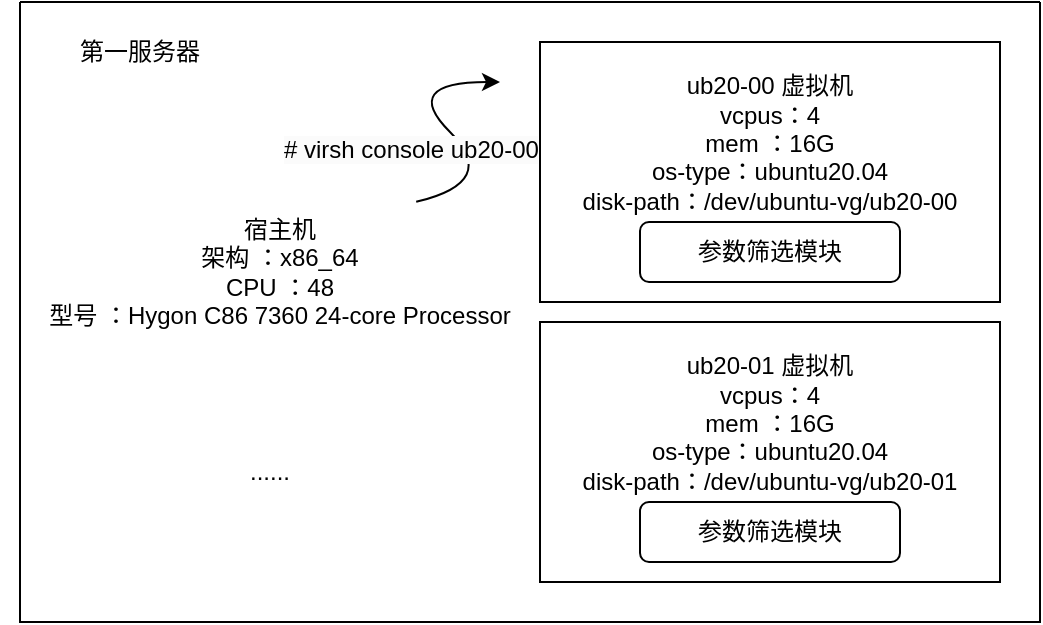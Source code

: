 <mxfile version="27.2.0" pages="7">
  <diagram name="第 1 页" id="cwW233bt7u2Y4tQ82L0e">
    <mxGraphModel dx="504" dy="596" grid="1" gridSize="10" guides="1" tooltips="1" connect="1" arrows="1" fold="1" page="1" pageScale="1" pageWidth="827" pageHeight="1169" math="0" shadow="0">
      <root>
        <mxCell id="0" />
        <mxCell id="1" parent="0" />
        <mxCell id="CFXyaIXDHv0twLjoeO8D-4" value="" style="curved=1;endArrow=classic;html=1;rounded=0;exitX=0.454;exitY=0.998;exitDx=0;exitDy=0;exitPerimeter=0;" parent="1" source="CFXyaIXDHv0twLjoeO8D-9" edge="1">
          <mxGeometry width="50" height="50" relative="1" as="geometry">
            <mxPoint x="360" y="300" as="sourcePoint" />
            <mxPoint x="410" y="250" as="targetPoint" />
            <Array as="points">
              <mxPoint x="410" y="300" />
              <mxPoint x="360" y="250" />
            </Array>
          </mxGeometry>
        </mxCell>
        <mxCell id="CFXyaIXDHv0twLjoeO8D-5" value="&lt;font style=&quot;color: rgb(0, 0, 0);&quot; face=&quot;Helvetica&quot;&gt;宿主机&lt;/font&gt;&lt;div&gt;&lt;font style=&quot;color: rgb(0, 0, 0);&quot; face=&quot;Helvetica&quot;&gt;架构 ：x86_64&lt;/font&gt;&lt;/div&gt;&lt;div&gt;&lt;font style=&quot;color: rgb(0, 0, 0);&quot; face=&quot;Helvetica&quot;&gt;CPU ：48&lt;/font&gt;&lt;/div&gt;&lt;div&gt;&lt;font style=&quot;color: rgb(0, 0, 0);&quot; face=&quot;Helvetica&quot;&gt;型&lt;font style=&quot;font-size: 12px;&quot;&gt;号 ：&lt;span style=&quot;background-color: rgb(255, 255, 255); white-space: pre;&quot;&gt;Hygon C86 7360 24-core Processor&lt;/span&gt;&lt;/font&gt;&lt;/font&gt;&lt;/div&gt;" style="text;html=1;align=center;verticalAlign=middle;whiteSpace=wrap;rounded=0;" parent="1" vertex="1">
          <mxGeometry x="160" y="310" width="280" height="70" as="geometry" />
        </mxCell>
        <mxCell id="CFXyaIXDHv0twLjoeO8D-9" value="&lt;span style=&quot;color: rgb(0, 0, 0); font-size: 12px; font-style: normal; font-variant-ligatures: normal; font-variant-caps: normal; font-weight: 400; letter-spacing: normal; orphans: 2; text-align: center; text-indent: 0px; text-transform: none; widows: 2; word-spacing: 0px; -webkit-text-stroke-width: 0px; white-space: normal; background-color: rgb(251, 251, 251); text-decoration-thickness: initial; text-decoration-style: initial; text-decoration-color: initial; float: none; display: inline !important;&quot;&gt;&lt;font face=&quot;Helvetica&quot;&gt;# virsh console ub20-00&lt;/font&gt;&lt;/span&gt;" style="text;whiteSpace=wrap;html=1;" parent="1" vertex="1">
          <mxGeometry x="300" y="270" width="150" height="40" as="geometry" />
        </mxCell>
        <mxCell id="kduBcfCr8k8QkubfFPJi-1" value="" style="swimlane;startSize=0;" parent="1" vertex="1">
          <mxGeometry x="170" y="210" width="510" height="310" as="geometry" />
        </mxCell>
        <mxCell id="LBjgNjt9b3t1c7NwlBf5-2" value="第一服务器" style="text;html=1;align=center;verticalAlign=middle;whiteSpace=wrap;rounded=0;" parent="kduBcfCr8k8QkubfFPJi-1" vertex="1">
          <mxGeometry x="20" y="10" width="80" height="30" as="geometry" />
        </mxCell>
        <mxCell id="CFXyaIXDHv0twLjoeO8D-7" value="&lt;font face=&quot;Helvetica&quot;&gt;ub20-01 虚拟机&lt;/font&gt;&lt;div&gt;&lt;font face=&quot;Helvetica&quot;&gt;vcpus：4&lt;/font&gt;&lt;/div&gt;&lt;div&gt;&lt;font face=&quot;Helvetica&quot;&gt;mem ：16G&lt;br&gt;&lt;/font&gt;&lt;div&gt;&lt;font face=&quot;Helvetica&quot;&gt;os-type：ubuntu20.04&lt;/font&gt;&lt;/div&gt;&lt;/div&gt;&lt;div&gt;&lt;font face=&quot;Helvetica&quot;&gt;disk-path：/dev/ubuntu-vg/ub20-01&lt;/font&gt;&lt;/div&gt;&lt;div&gt;&lt;br&gt;&lt;/div&gt;&lt;div&gt;&lt;font face=&quot;Helvetica&quot;&gt;&lt;br&gt;&lt;/font&gt;&lt;/div&gt;" style="rounded=0;whiteSpace=wrap;html=1;" parent="kduBcfCr8k8QkubfFPJi-1" vertex="1">
          <mxGeometry x="260" y="160" width="230" height="130" as="geometry" />
        </mxCell>
        <mxCell id="CFXyaIXDHv0twLjoeO8D-8" value="......" style="text;html=1;align=center;verticalAlign=middle;whiteSpace=wrap;rounded=0;" parent="kduBcfCr8k8QkubfFPJi-1" vertex="1">
          <mxGeometry x="50" y="220" width="150" height="30" as="geometry" />
        </mxCell>
        <mxCell id="CFXyaIXDHv0twLjoeO8D-1" value="&lt;font face=&quot;Helvetica&quot;&gt;ub20-00 虚拟机&lt;/font&gt;&lt;div&gt;&lt;font face=&quot;Helvetica&quot;&gt;vcpus：4&lt;/font&gt;&lt;/div&gt;&lt;div&gt;&lt;font face=&quot;Helvetica&quot;&gt;mem ：16G&lt;br&gt;&lt;/font&gt;&lt;div&gt;&lt;font face=&quot;Helvetica&quot;&gt;os-type：ubuntu20.04&lt;/font&gt;&lt;/div&gt;&lt;/div&gt;&lt;div&gt;&lt;font face=&quot;Helvetica&quot;&gt;disk-path：/dev/ubuntu-vg/ub20-00&lt;/font&gt;&lt;/div&gt;&lt;div&gt;&lt;font face=&quot;Helvetica&quot;&gt;&lt;br&gt;&lt;/font&gt;&lt;/div&gt;&lt;div&gt;&lt;br&gt;&lt;/div&gt;" style="rounded=0;whiteSpace=wrap;html=1;" parent="kduBcfCr8k8QkubfFPJi-1" vertex="1">
          <mxGeometry x="260" y="20" width="230" height="130" as="geometry" />
        </mxCell>
        <mxCell id="wwjvxWTybElIrINbTbus-2" value="参数筛选模块" style="rounded=1;whiteSpace=wrap;html=1;" vertex="1" parent="kduBcfCr8k8QkubfFPJi-1">
          <mxGeometry x="310" y="250" width="130" height="30" as="geometry" />
        </mxCell>
        <mxCell id="wwjvxWTybElIrINbTbus-3" value="参数筛选模块" style="rounded=1;whiteSpace=wrap;html=1;" vertex="1" parent="kduBcfCr8k8QkubfFPJi-1">
          <mxGeometry x="310" y="110" width="130" height="30" as="geometry" />
        </mxCell>
      </root>
    </mxGraphModel>
  </diagram>
  <diagram id="hLtpY5u7ChXbEkxDG-HK" name="第 2 页">
    <mxGraphModel dx="504" dy="596" grid="1" gridSize="10" guides="1" tooltips="1" connect="1" arrows="1" fold="1" page="1" pageScale="1" pageWidth="827" pageHeight="1169" math="0" shadow="0">
      <root>
        <mxCell id="0" />
        <mxCell id="1" parent="0" />
        <mxCell id="DbPOcDgL6kpgI9xtFrYY-9" style="edgeStyle=orthogonalEdgeStyle;rounded=0;orthogonalLoop=1;jettySize=auto;html=1;exitX=1;exitY=0.5;exitDx=0;exitDy=0;exitPerimeter=0;entryX=-0.026;entryY=0.6;entryDx=0;entryDy=0;entryPerimeter=0;" parent="1" source="DbPOcDgL6kpgI9xtFrYY-1" target="DbPOcDgL6kpgI9xtFrYY-22" edge="1">
          <mxGeometry relative="1" as="geometry">
            <mxPoint x="410" y="375" as="targetPoint" />
            <Array as="points">
              <mxPoint x="360" y="375" />
            </Array>
          </mxGeometry>
        </mxCell>
        <mxCell id="DbPOcDgL6kpgI9xtFrYY-1" value="" style="strokeWidth=2;html=1;shape=mxgraph.flowchart.database;whiteSpace=wrap;" parent="1" vertex="1">
          <mxGeometry x="120" y="290" width="240" height="220" as="geometry" />
        </mxCell>
        <mxCell id="NCUpClRUbt9jH6cbDV46-6" style="edgeStyle=orthogonalEdgeStyle;rounded=0;orthogonalLoop=1;jettySize=auto;html=1;exitX=1;exitY=0.5;exitDx=0;exitDy=0;entryX=0;entryY=0.5;entryDx=0;entryDy=0;" parent="1" source="DbPOcDgL6kpgI9xtFrYY-3" target="DbPOcDgL6kpgI9xtFrYY-4" edge="1">
          <mxGeometry relative="1" as="geometry" />
        </mxCell>
        <mxCell id="DbPOcDgL6kpgI9xtFrYY-3" value="" style="swimlane;startSize=0;" parent="1" vertex="1">
          <mxGeometry x="140" y="370" width="90" height="80" as="geometry" />
        </mxCell>
        <mxCell id="DbPOcDgL6kpgI9xtFrYY-5" value="系统配置" style="text;html=1;align=center;verticalAlign=middle;whiteSpace=wrap;rounded=0;" parent="DbPOcDgL6kpgI9xtFrYY-3" vertex="1">
          <mxGeometry x="7.5" width="75" height="30" as="geometry" />
        </mxCell>
        <mxCell id="DbPOcDgL6kpgI9xtFrYY-24" value="" style="sketch=0;pointerEvents=1;shadow=0;dashed=0;html=1;strokeColor=none;fillColor=#434445;aspect=fixed;labelPosition=center;verticalLabelPosition=bottom;verticalAlign=top;align=center;outlineConnect=0;shape=mxgraph.vvd.document;" parent="DbPOcDgL6kpgI9xtFrYY-3" vertex="1">
          <mxGeometry x="26.75" y="30" width="36.5" height="50" as="geometry" />
        </mxCell>
        <mxCell id="DbPOcDgL6kpgI9xtFrYY-4" value="" style="swimlane;startSize=0;dashed=1;" parent="1" vertex="1">
          <mxGeometry x="250" y="370" width="90" height="80" as="geometry" />
        </mxCell>
        <mxCell id="DbPOcDgL6kpgI9xtFrYY-6" value="DL Model" style="text;html=1;align=center;verticalAlign=middle;whiteSpace=wrap;rounded=0;" parent="DbPOcDgL6kpgI9xtFrYY-4" vertex="1">
          <mxGeometry x="15" width="60" height="30" as="geometry" />
        </mxCell>
        <mxCell id="DbPOcDgL6kpgI9xtFrYY-8" value="" style="html=1;whiteSpace=wrap;shape=isoCube2;backgroundOutline=1;isoAngle=15;strokeWidth=2;strokeColor=#1F1F1F;" parent="DbPOcDgL6kpgI9xtFrYY-4" vertex="1">
          <mxGeometry x="20" y="30" width="50" height="40" as="geometry" />
        </mxCell>
        <mxCell id="DbPOcDgL6kpgI9xtFrYY-29" style="edgeStyle=orthogonalEdgeStyle;rounded=0;orthogonalLoop=1;jettySize=auto;html=1;entryX=0.5;entryY=0;entryDx=0;entryDy=0;" parent="1" source="DbPOcDgL6kpgI9xtFrYY-10" target="DbPOcDgL6kpgI9xtFrYY-32" edge="1">
          <mxGeometry relative="1" as="geometry">
            <mxPoint x="690" y="450" as="targetPoint" />
            <Array as="points" />
          </mxGeometry>
        </mxCell>
        <mxCell id="DbPOcDgL6kpgI9xtFrYY-10" value="" style="swimlane;startSize=0;dashed=1;" parent="1" vertex="1">
          <mxGeometry x="625" y="300" width="130" height="130" as="geometry" />
        </mxCell>
        <mxCell id="DbPOcDgL6kpgI9xtFrYY-13" value="智能体" style="text;html=1;align=center;verticalAlign=middle;whiteSpace=wrap;rounded=0;" parent="DbPOcDgL6kpgI9xtFrYY-10" vertex="1">
          <mxGeometry x="10" width="110" height="30" as="geometry" />
        </mxCell>
        <mxCell id="DbPOcDgL6kpgI9xtFrYY-26" value="" style="sketch=0;pointerEvents=1;shadow=0;dashed=0;html=1;strokeColor=none;fillColor=#434445;aspect=fixed;labelPosition=center;verticalLabelPosition=bottom;verticalAlign=top;align=center;outlineConnect=0;shape=mxgraph.vvd.networking;" parent="DbPOcDgL6kpgI9xtFrYY-10" vertex="1">
          <mxGeometry x="35" y="40" width="60" height="60" as="geometry" />
        </mxCell>
        <mxCell id="DbPOcDgL6kpgI9xtFrYY-21" style="edgeStyle=orthogonalEdgeStyle;rounded=0;orthogonalLoop=1;jettySize=auto;html=1;entryX=0.001;entryY=0.577;entryDx=0;entryDy=0;exitX=1.004;exitY=0.594;exitDx=0;exitDy=0;exitPerimeter=0;entryPerimeter=0;" parent="1" source="DbPOcDgL6kpgI9xtFrYY-22" target="DbPOcDgL6kpgI9xtFrYY-10" edge="1">
          <mxGeometry relative="1" as="geometry">
            <mxPoint x="592.265" y="374.5" as="sourcePoint" />
          </mxGeometry>
        </mxCell>
        <mxCell id="DbPOcDgL6kpgI9xtFrYY-22" value="" style="swimlane;startSize=0;dashed=1;" parent="1" vertex="1">
          <mxGeometry x="414" y="300" width="151" height="125" as="geometry" />
        </mxCell>
        <mxCell id="DbPOcDgL6kpgI9xtFrYY-23" value="调优指令生成模块" style="text;html=1;align=center;verticalAlign=middle;whiteSpace=wrap;rounded=0;" parent="DbPOcDgL6kpgI9xtFrYY-22" vertex="1">
          <mxGeometry x="6" width="114" height="30" as="geometry" />
        </mxCell>
        <mxCell id="DbPOcDgL6kpgI9xtFrYY-15" value="结果日志" style="text;html=1;align=center;verticalAlign=middle;whiteSpace=wrap;rounded=0;" parent="DbPOcDgL6kpgI9xtFrYY-22" vertex="1">
          <mxGeometry x="6" y="30" width="55.5" height="30" as="geometry" />
        </mxCell>
        <mxCell id="DbPOcDgL6kpgI9xtFrYY-18" value="" style="shape=cross;whiteSpace=wrap;html=1;fillColor=#3E3E3E;" parent="DbPOcDgL6kpgI9xtFrYY-22" vertex="1">
          <mxGeometry x="61.5" y="70" width="22.5" height="25" as="geometry" />
        </mxCell>
        <mxCell id="DbPOcDgL6kpgI9xtFrYY-25" value="" style="sketch=0;pointerEvents=1;shadow=0;dashed=0;html=1;strokeColor=none;fillColor=#434445;aspect=fixed;labelPosition=center;verticalLabelPosition=bottom;verticalAlign=top;align=center;outlineConnect=0;shape=mxgraph.vvd.document;" parent="DbPOcDgL6kpgI9xtFrYY-22" vertex="1">
          <mxGeometry x="95.25" y="57.5" width="36.5" height="50" as="geometry" />
        </mxCell>
        <mxCell id="DbPOcDgL6kpgI9xtFrYY-27" value="" style="sketch=0;pointerEvents=1;shadow=0;dashed=0;html=1;strokeColor=none;fillColor=#434445;aspect=fixed;labelPosition=center;verticalLabelPosition=bottom;verticalAlign=top;align=center;outlineConnect=0;shape=mxgraph.vvd.log_files;" parent="DbPOcDgL6kpgI9xtFrYY-22" vertex="1">
          <mxGeometry x="13.75" y="57.5" width="40" height="50" as="geometry" />
        </mxCell>
        <mxCell id="DbPOcDgL6kpgI9xtFrYY-48" style="edgeStyle=orthogonalEdgeStyle;rounded=0;orthogonalLoop=1;jettySize=auto;html=1;entryX=1;entryY=0.5;entryDx=0;entryDy=0;exitX=0.001;exitY=0.594;exitDx=0;exitDy=0;exitPerimeter=0;" parent="1" source="5CrrhxzaeltXxwe9KGrM-4" target="DbPOcDgL6kpgI9xtFrYY-34" edge="1">
          <mxGeometry relative="1" as="geometry">
            <mxPoint x="567" y="524" as="targetPoint" />
            <mxPoint x="640" y="524" as="sourcePoint" />
          </mxGeometry>
        </mxCell>
        <mxCell id="DbPOcDgL6kpgI9xtFrYY-28" value="" style="sketch=0;pointerEvents=1;shadow=0;dashed=0;html=1;strokeColor=none;fillColor=#434445;aspect=fixed;labelPosition=center;verticalLabelPosition=bottom;verticalAlign=top;align=center;outlineConnect=0;shape=mxgraph.vvd.recovery_plan;" parent="1" vertex="1">
          <mxGeometry x="671.15" y="498.75" width="36.5" height="50" as="geometry" />
        </mxCell>
        <mxCell id="DbPOcDgL6kpgI9xtFrYY-47" style="edgeStyle=orthogonalEdgeStyle;rounded=0;orthogonalLoop=1;jettySize=auto;html=1;exitX=0;exitY=0.577;exitDx=0;exitDy=0;exitPerimeter=0;" parent="1" source="DbPOcDgL6kpgI9xtFrYY-34" target="DbPOcDgL6kpgI9xtFrYY-24" edge="1">
          <mxGeometry relative="1" as="geometry">
            <mxPoint x="180" y="514.833" as="targetPoint" />
            <Array as="points">
              <mxPoint x="185" y="534" />
            </Array>
          </mxGeometry>
        </mxCell>
        <mxCell id="NCUpClRUbt9jH6cbDV46-1" value="" style="swimlane;startSize=0;" parent="1" vertex="1">
          <mxGeometry x="90" y="250" width="500" height="360" as="geometry" />
        </mxCell>
        <mxCell id="NCUpClRUbt9jH6cbDV46-3" value="第一服务器" style="text;html=1;align=center;verticalAlign=middle;whiteSpace=wrap;rounded=0;" parent="NCUpClRUbt9jH6cbDV46-1" vertex="1">
          <mxGeometry x="20" y="10" width="100" height="30" as="geometry" />
        </mxCell>
        <mxCell id="DbPOcDgL6kpgI9xtFrYY-41" value="" style="sketch=0;pointerEvents=1;shadow=0;dashed=0;html=1;strokeColor=none;fillColor=#434445;aspect=fixed;labelPosition=center;verticalLabelPosition=bottom;verticalAlign=top;align=center;outlineConnect=0;shape=mxgraph.vvd.recovery_plan;" parent="NCUpClRUbt9jH6cbDV46-1" vertex="1">
          <mxGeometry x="430.87" y="271.75" width="36.5" height="50" as="geometry" />
        </mxCell>
        <mxCell id="DbPOcDgL6kpgI9xtFrYY-34" value="" style="swimlane;startSize=0;dashed=1;" parent="NCUpClRUbt9jH6cbDV46-1" vertex="1">
          <mxGeometry x="280" y="205" width="205" height="137.5" as="geometry" />
        </mxCell>
        <mxCell id="DbPOcDgL6kpgI9xtFrYY-35" value="shell生成与执行模块" style="text;html=1;align=center;verticalAlign=middle;whiteSpace=wrap;rounded=0;" parent="DbPOcDgL6kpgI9xtFrYY-34" vertex="1">
          <mxGeometry width="150" height="30" as="geometry" />
        </mxCell>
        <mxCell id="DbPOcDgL6kpgI9xtFrYY-50" value="" style="shape=note;whiteSpace=wrap;html=1;backgroundOutline=1;darkOpacity=0.05;size=10;strokeWidth=2;strokeColor=#404040;" parent="DbPOcDgL6kpgI9xtFrYY-34" vertex="1">
          <mxGeometry x="85.5" y="71.7" width="34" height="42.5" as="geometry" />
        </mxCell>
        <mxCell id="DbPOcDgL6kpgI9xtFrYY-46" value="" style="html=1;verticalLabelPosition=bottom;align=center;labelBackgroundColor=#ffffff;verticalAlign=top;strokeWidth=2;strokeColor=light-dark(#302c2c, #32a0ff);shadow=0;dashed=0;shape=mxgraph.ios7.icons.edit;" parent="DbPOcDgL6kpgI9xtFrYY-34" vertex="1">
          <mxGeometry x="17.3" y="78.25" width="29.4" height="29.4" as="geometry" />
        </mxCell>
        <mxCell id="DbPOcDgL6kpgI9xtFrYY-51" value="&lt;font style=&quot;font-size: 12px;&quot;&gt;系统配置动态注入过程&lt;/font&gt;" style="text;html=1;align=center;verticalAlign=middle;whiteSpace=wrap;rounded=0;" parent="DbPOcDgL6kpgI9xtFrYY-34" vertex="1">
          <mxGeometry y="41.7" width="84" height="30" as="geometry" />
        </mxCell>
        <mxCell id="DbPOcDgL6kpgI9xtFrYY-54" value=".sh" style="text;html=1;align=center;verticalAlign=middle;whiteSpace=wrap;rounded=0;" parent="DbPOcDgL6kpgI9xtFrYY-34" vertex="1">
          <mxGeometry x="74" y="78.25" width="55.5" height="30" as="geometry" />
        </mxCell>
        <mxCell id="DbPOcDgL6kpgI9xtFrYY-55" value="推荐配置" style="text;html=1;align=center;verticalAlign=middle;whiteSpace=wrap;rounded=0;" parent="DbPOcDgL6kpgI9xtFrYY-34" vertex="1">
          <mxGeometry x="140" y="30" width="61.75" height="30" as="geometry" />
        </mxCell>
        <mxCell id="LHPQmSmtVyjRDOUfggX--1" style="edgeStyle=orthogonalEdgeStyle;rounded=0;orthogonalLoop=1;jettySize=auto;html=1;" edge="1" parent="DbPOcDgL6kpgI9xtFrYY-34">
          <mxGeometry relative="1" as="geometry">
            <mxPoint x="120" y="95" as="targetPoint" />
            <mxPoint x="150" y="95" as="sourcePoint" />
            <Array as="points">
              <mxPoint x="140" y="95" />
              <mxPoint x="140" y="95" />
            </Array>
          </mxGeometry>
        </mxCell>
        <mxCell id="LHPQmSmtVyjRDOUfggX--2" style="edgeStyle=orthogonalEdgeStyle;rounded=0;orthogonalLoop=1;jettySize=auto;html=1;" edge="1" parent="DbPOcDgL6kpgI9xtFrYY-34">
          <mxGeometry relative="1" as="geometry">
            <mxPoint x="54" y="95" as="targetPoint" />
            <mxPoint x="84" y="95" as="sourcePoint" />
            <Array as="points">
              <mxPoint x="84" y="95" />
              <mxPoint x="54" y="95" />
            </Array>
          </mxGeometry>
        </mxCell>
        <mxCell id="sAxDQzEJTAKf-g9daVuw-1" value="参数筛选模块" style="rounded=1;whiteSpace=wrap;html=1;" parent="NCUpClRUbt9jH6cbDV46-1" vertex="1">
          <mxGeometry x="110" y="210" width="130" height="30" as="geometry" />
        </mxCell>
        <mxCell id="DbPOcDgL6kpgI9xtFrYY-2" value="&lt;span style=&quot;font-size: 14px;&quot;&gt;VM&lt;/span&gt;" style="text;html=1;align=center;verticalAlign=middle;whiteSpace=wrap;rounded=0;" parent="NCUpClRUbt9jH6cbDV46-1" vertex="1">
          <mxGeometry x="100" y="60" width="100" height="40" as="geometry" />
        </mxCell>
        <mxCell id="DbPOcDgL6kpgI9xtFrYY-17" value="&lt;font face=&quot;Helvetica&quot;&gt;系统配置结果日志参数文件&lt;/font&gt;" style="text;html=1;align=center;verticalAlign=middle;whiteSpace=wrap;rounded=0;" parent="NCUpClRUbt9jH6cbDV46-1" vertex="1">
          <mxGeometry x="392.37" y="77.5" width="75" height="30" as="geometry" />
        </mxCell>
        <mxCell id="5CrrhxzaeltXxwe9KGrM-1" value="数据集整理模块" style="rounded=1;whiteSpace=wrap;html=1;" vertex="1" parent="NCUpClRUbt9jH6cbDV46-1">
          <mxGeometry x="110" y="312.5" width="130" height="30" as="geometry" />
        </mxCell>
        <mxCell id="NCUpClRUbt9jH6cbDV46-2" value="" style="swimlane;startSize=0;" parent="1" vertex="1">
          <mxGeometry x="600" y="250" width="190" height="360" as="geometry" />
        </mxCell>
        <mxCell id="NCUpClRUbt9jH6cbDV46-4" value="第二服务器" style="text;html=1;align=center;verticalAlign=middle;whiteSpace=wrap;rounded=0;" parent="NCUpClRUbt9jH6cbDV46-2" vertex="1">
          <mxGeometry x="20" y="10" width="100" height="30" as="geometry" />
        </mxCell>
        <mxCell id="DbPOcDgL6kpgI9xtFrYY-32" value="推荐配置" style="text;html=1;align=center;verticalAlign=middle;whiteSpace=wrap;rounded=0;" parent="NCUpClRUbt9jH6cbDV46-2" vertex="1">
          <mxGeometry x="31.63" y="218.75" width="116.75" height="30" as="geometry" />
        </mxCell>
        <mxCell id="5CrrhxzaeltXxwe9KGrM-3" value="LoRA微调模块" style="rounded=1;whiteSpace=wrap;html=1;" vertex="1" parent="NCUpClRUbt9jH6cbDV46-2">
          <mxGeometry x="30" y="320" width="130" height="30" as="geometry" />
        </mxCell>
        <mxCell id="5CrrhxzaeltXxwe9KGrM-4" value="" style="swimlane;startSize=0;" vertex="1" parent="NCUpClRUbt9jH6cbDV46-2">
          <mxGeometry x="45.01" y="220" width="90" height="90" as="geometry" />
        </mxCell>
      </root>
    </mxGraphModel>
  </diagram>
  <diagram id="spuAtEO_3SFjH8IZsWtX" name="第 3 页">
    <mxGraphModel dx="353" dy="417" grid="1" gridSize="10" guides="1" tooltips="1" connect="1" arrows="1" fold="1" page="1" pageScale="1" pageWidth="827" pageHeight="1169" math="0" shadow="0">
      <root>
        <mxCell id="0" />
        <mxCell id="1" parent="0" />
        <mxCell id="MIlOXgBpFUKFbH1P2nCK-1" value="" style="swimlane;startSize=0;" parent="1" vertex="1">
          <mxGeometry x="140" y="190" width="660" height="460" as="geometry" />
        </mxCell>
        <mxCell id="kTq0xq_En07cax7vsCfp-2" value="" style="edgeStyle=orthogonalEdgeStyle;rounded=0;orthogonalLoop=1;jettySize=auto;html=1;strokeWidth=2;" parent="MIlOXgBpFUKFbH1P2nCK-1" source="Rm5Frt0JAIXvNMQNLyju-1" target="kTq0xq_En07cax7vsCfp-1" edge="1">
          <mxGeometry relative="1" as="geometry" />
        </mxCell>
        <mxCell id="Rm5Frt0JAIXvNMQNLyju-1" value="" style="swimlane;startSize=0;dashed=1;" parent="MIlOXgBpFUKFbH1P2nCK-1" vertex="1">
          <mxGeometry x="190" y="230.01" width="140" height="120" as="geometry" />
        </mxCell>
        <mxCell id="Rm5Frt0JAIXvNMQNLyju-2" value="&lt;font style=&quot;font-size: 18px;&quot;&gt;深度学习模型&lt;/font&gt;" style="text;html=1;align=center;verticalAlign=middle;whiteSpace=wrap;rounded=0;" parent="Rm5Frt0JAIXvNMQNLyju-1" vertex="1">
          <mxGeometry x="11.25" y="10" width="117.5" height="30" as="geometry" />
        </mxCell>
        <mxCell id="Rm5Frt0JAIXvNMQNLyju-3" value="" style="html=1;whiteSpace=wrap;shape=isoCube2;backgroundOutline=1;isoAngle=15;strokeWidth=2.5;strokeColor=#363636;" parent="Rm5Frt0JAIXvNMQNLyju-1" vertex="1">
          <mxGeometry x="30" y="40" width="80" height="70" as="geometry" />
        </mxCell>
        <mxCell id="Rm5Frt0JAIXvNMQNLyju-4" style="edgeStyle=orthogonalEdgeStyle;rounded=0;orthogonalLoop=1;jettySize=auto;html=1;entryX=0.999;entryY=0.544;entryDx=0;entryDy=0;entryPerimeter=0;strokeWidth=2;exitX=-0.012;exitY=0.512;exitDx=0;exitDy=0;exitPerimeter=0;" parent="MIlOXgBpFUKFbH1P2nCK-1" source="r3bxNtxv2kUXgfDW3Uua-1" target="Rm5Frt0JAIXvNMQNLyju-1" edge="1">
          <mxGeometry relative="1" as="geometry">
            <mxPoint x="410.68" y="295.0" as="sourcePoint" />
          </mxGeometry>
        </mxCell>
        <mxCell id="Rm5Frt0JAIXvNMQNLyju-5" value="&lt;font style=&quot;font-size: 18px;&quot;&gt;系统配置动态注入过程&lt;/font&gt;" style="text;html=1;align=center;verticalAlign=middle;whiteSpace=wrap;rounded=0;" parent="MIlOXgBpFUKFbH1P2nCK-1" vertex="1">
          <mxGeometry x="520" y="200" width="110" height="50" as="geometry" />
        </mxCell>
        <mxCell id="4W6hzslNgrdZUintDOjr-12" style="edgeStyle=orthogonalEdgeStyle;rounded=0;orthogonalLoop=1;jettySize=auto;html=1;strokeWidth=2;" parent="MIlOXgBpFUKFbH1P2nCK-1" source="kTq0xq_En07cax7vsCfp-1" edge="1">
          <mxGeometry relative="1" as="geometry">
            <mxPoint x="510" y="210" as="targetPoint" />
            <Array as="points">
              <mxPoint x="118" y="210" />
            </Array>
          </mxGeometry>
        </mxCell>
        <mxCell id="kTq0xq_En07cax7vsCfp-1" value="" style="sketch=0;pointerEvents=1;shadow=0;dashed=0;html=1;strokeColor=none;fillColor=#434445;aspect=fixed;labelPosition=center;verticalLabelPosition=bottom;verticalAlign=top;align=center;outlineConnect=0;shape=mxgraph.vvd.log_files;" parent="MIlOXgBpFUKFbH1P2nCK-1" vertex="1">
          <mxGeometry x="80.68" y="243.66" width="74.15" height="92.69" as="geometry" />
        </mxCell>
        <mxCell id="4W6hzslNgrdZUintDOjr-1" value="&lt;font style=&quot;font-size: 18px;&quot; face=&quot;Helvetica&quot;&gt;结果&lt;/font&gt;&lt;font style=&quot;font-size: 18px;&quot; face=&quot;Helvetica&quot;&gt;日志&lt;/font&gt;" style="text;html=1;align=center;verticalAlign=middle;whiteSpace=wrap;rounded=0;" parent="MIlOXgBpFUKFbH1P2nCK-1" vertex="1">
          <mxGeometry x="20.0" y="213.66" width="94.83" height="30" as="geometry" />
        </mxCell>
        <mxCell id="ygFF8up0PBFclApRjzNL-3" value="" style="edgeStyle=orthogonalEdgeStyle;rounded=0;orthogonalLoop=1;jettySize=auto;html=1;strokeWidth=2;" parent="MIlOXgBpFUKFbH1P2nCK-1" source="IFgtxmuTzpazJGz18x1I-1" target="ygFF8up0PBFclApRjzNL-2" edge="1">
          <mxGeometry relative="1" as="geometry" />
        </mxCell>
        <mxCell id="IFgtxmuTzpazJGz18x1I-1" value="" style="sketch=0;pointerEvents=1;shadow=0;dashed=0;html=1;strokeColor=none;fillColor=#434445;aspect=fixed;labelPosition=center;verticalLabelPosition=bottom;verticalAlign=top;align=center;outlineConnect=0;shape=mxgraph.vvd.folder;" parent="MIlOXgBpFUKFbH1P2nCK-1" vertex="1">
          <mxGeometry x="72.83" y="100" width="100" height="76" as="geometry" />
        </mxCell>
        <mxCell id="ygFF8up0PBFclApRjzNL-1" value="&lt;font style=&quot;font-size: 18px;&quot;&gt;/proc/sys&lt;/font&gt;" style="text;html=1;align=center;verticalAlign=middle;whiteSpace=wrap;rounded=0;" parent="MIlOXgBpFUKFbH1P2nCK-1" vertex="1">
          <mxGeometry x="50" y="60" width="132.83" height="30" as="geometry" />
        </mxCell>
        <mxCell id="ygFF8up0PBFclApRjzNL-6" value="" style="edgeStyle=orthogonalEdgeStyle;rounded=0;orthogonalLoop=1;jettySize=auto;html=1;strokeWidth=2;entryX=0;entryY=0.5;entryDx=0;entryDy=0;entryPerimeter=0;" parent="MIlOXgBpFUKFbH1P2nCK-1" source="ygFF8up0PBFclApRjzNL-2" target="hRFREN56BvGeJirDJXE--1" edge="1">
          <mxGeometry relative="1" as="geometry">
            <mxPoint x="408.53" y="138" as="targetPoint" />
            <Array as="points">
              <mxPoint x="404" y="140" />
            </Array>
          </mxGeometry>
        </mxCell>
        <mxCell id="ygFF8up0PBFclApRjzNL-2" value="" style="sketch=0;pointerEvents=1;shadow=0;dashed=0;html=1;strokeColor=none;fillColor=#434445;aspect=fixed;labelPosition=center;verticalLabelPosition=bottom;verticalAlign=top;align=center;outlineConnect=0;shape=mxgraph.vvd.recovery_plan;" parent="MIlOXgBpFUKFbH1P2nCK-1" vertex="1">
          <mxGeometry x="297.15" y="94.5" width="65.7" height="90" as="geometry" />
        </mxCell>
        <mxCell id="ygFF8up0PBFclApRjzNL-4" value="&lt;p class=&quot;MsoCommentText&quot;&gt;&lt;font face=&quot;Helvetica&quot; style=&quot;font-size: 18px;&quot;&gt;关键内核参数候选清单&lt;/font&gt;&lt;span lang=&quot;EN-US&quot;&gt;&lt;/span&gt;&lt;/p&gt;" style="text;html=1;align=center;verticalAlign=middle;whiteSpace=wrap;rounded=0;" parent="MIlOXgBpFUKFbH1P2nCK-1" vertex="1">
          <mxGeometry x="220.87" y="38" width="218.27" height="60" as="geometry" />
        </mxCell>
        <mxCell id="hRFREN56BvGeJirDJXE--1" value="" style="shape=note;whiteSpace=wrap;html=1;backgroundOutline=1;darkOpacity=0.05;size=20;strokeWidth=2;strokeColor=#404040;" parent="MIlOXgBpFUKFbH1P2nCK-1" vertex="1">
          <mxGeometry x="480.0" y="96" width="60" height="87" as="geometry" />
        </mxCell>
        <mxCell id="hRFREN56BvGeJirDJXE--2" value="&lt;span style=&quot;font-size: 18px;&quot;&gt;.sh&lt;/span&gt;" style="text;html=1;align=center;verticalAlign=middle;whiteSpace=wrap;rounded=0;" parent="MIlOXgBpFUKFbH1P2nCK-1" vertex="1">
          <mxGeometry x="450.0" y="43" width="120" height="50" as="geometry" />
        </mxCell>
        <mxCell id="Wh2r9-LxGJpGcY3YBNF0-2" value="" style="edgeStyle=orthogonalEdgeStyle;rounded=0;orthogonalLoop=1;jettySize=auto;html=1;strokeWidth=2;entryX=0.439;entryY=0.081;entryDx=0;entryDy=0;entryPerimeter=0;" parent="MIlOXgBpFUKFbH1P2nCK-1" source="hRFREN56BvGeJirDJXE--1" target="r3bxNtxv2kUXgfDW3Uua-1" edge="1">
          <mxGeometry relative="1" as="geometry">
            <mxPoint x="443.5" y="250" as="targetPoint" />
          </mxGeometry>
        </mxCell>
        <mxCell id="4W6hzslNgrdZUintDOjr-11" value="&lt;font style=&quot;font-size: 18px;&quot;&gt;VM&lt;/font&gt;" style="text;html=1;align=center;verticalAlign=middle;whiteSpace=wrap;rounded=0;" parent="MIlOXgBpFUKFbH1P2nCK-1" vertex="1">
          <mxGeometry y="13" width="120" height="30" as="geometry" />
        </mxCell>
        <mxCell id="r3bxNtxv2kUXgfDW3Uua-1" value="" style="html=1;verticalLabelPosition=bottom;align=center;labelBackgroundColor=#ffffff;verticalAlign=top;strokeWidth=3;strokeColor=light-dark(#302c2c, #32a0ff);shadow=0;dashed=0;shape=mxgraph.ios7.icons.edit;" parent="MIlOXgBpFUKFbH1P2nCK-1" vertex="1">
          <mxGeometry x="480" y="260" width="67.17" height="70" as="geometry" />
        </mxCell>
        <mxCell id="G47N9O_vYeIbkZmT4NDx-3" value="" style="edgeStyle=orthogonalEdgeStyle;rounded=0;orthogonalLoop=1;jettySize=auto;html=1;entryX=0;entryY=0.5;entryDx=0;entryDy=0;strokeWidth=2;" parent="MIlOXgBpFUKFbH1P2nCK-1" source="kTq0xq_En07cax7vsCfp-1" target="G47N9O_vYeIbkZmT4NDx-2" edge="1">
          <mxGeometry relative="1" as="geometry">
            <Array as="points">
              <mxPoint x="118" y="400" />
            </Array>
          </mxGeometry>
        </mxCell>
        <mxCell id="4W6hzslNgrdZUintDOjr-6" value="&lt;font style=&quot;font-size: 18px;&quot;&gt;标准化深度学&lt;/font&gt;&lt;span style=&quot;background-color: transparent; color: light-dark(rgb(0, 0, 0), rgb(255, 255, 255)); font-size: 18px;&quot;&gt;习&lt;/span&gt;&lt;div&gt;&lt;span style=&quot;background-color: transparent; color: light-dark(rgb(0, 0, 0), rgb(255, 255, 255)); font-size: 18px;&quot;&gt;任务执行过程&lt;/span&gt;&lt;/div&gt;" style="text;html=1;align=center;verticalAlign=middle;whiteSpace=wrap;rounded=0;" parent="MIlOXgBpFUKFbH1P2nCK-1" vertex="1">
          <mxGeometry x="340" y="243.66" width="130" height="47.5" as="geometry" />
        </mxCell>
        <mxCell id="G47N9O_vYeIbkZmT4NDx-2" value="&lt;font style=&quot;font-size: 18px;&quot;&gt;参数筛选模块&lt;/font&gt;" style="rounded=1;whiteSpace=wrap;html=1;" parent="MIlOXgBpFUKFbH1P2nCK-1" vertex="1">
          <mxGeometry x="268.44" y="370" width="148.49" height="60" as="geometry" />
        </mxCell>
        <mxCell id="4W6hzslNgrdZUintDOjr-9" value="" style="sketch=0;pointerEvents=1;shadow=0;dashed=0;html=1;strokeColor=none;fillColor=#434445;aspect=fixed;labelPosition=center;verticalLabelPosition=bottom;verticalAlign=top;align=center;outlineConnect=0;shape=mxgraph.vvd.recovery_plan;" parent="MIlOXgBpFUKFbH1P2nCK-1" vertex="1">
          <mxGeometry x="309.83" y="500" width="65.7" height="90" as="geometry" />
        </mxCell>
        <mxCell id="G47N9O_vYeIbkZmT4NDx-4" style="edgeStyle=orthogonalEdgeStyle;rounded=0;orthogonalLoop=1;jettySize=auto;html=1;strokeWidth=2;" parent="MIlOXgBpFUKFbH1P2nCK-1" source="G47N9O_vYeIbkZmT4NDx-2" edge="1">
          <mxGeometry relative="1" as="geometry">
            <mxPoint x="341.83" y="495" as="targetPoint" />
            <Array as="points">
              <mxPoint x="341.83" y="495" />
            </Array>
          </mxGeometry>
        </mxCell>
        <mxCell id="4W6hzslNgrdZUintDOjr-10" value="&lt;font style=&quot;font-size: 18px;&quot;&gt;日志筛选关键内核参数集&lt;/font&gt;" style="text;html=1;align=center;verticalAlign=middle;whiteSpace=wrap;rounded=0;" parent="1" vertex="1">
          <mxGeometry x="230" y="710" width="210.51" height="50" as="geometry" />
        </mxCell>
      </root>
    </mxGraphModel>
  </diagram>
  <diagram id="UxIVkF0zO2aYML1jtbTU" name="第 4 页">
    <mxGraphModel dx="1795" dy="423" grid="1" gridSize="10" guides="1" tooltips="1" connect="1" arrows="1" fold="1" page="1" pageScale="1" pageWidth="827" pageHeight="1169" math="0" shadow="0">
      <root>
        <mxCell id="0" />
        <mxCell id="1" parent="0" />
        <mxCell id="GoMOJVEyqL3eszwBChKy-1" value="" style="strokeWidth=2;html=1;shape=mxgraph.flowchart.multi-document;whiteSpace=wrap;" parent="1" vertex="1">
          <mxGeometry x="100" y="355" width="90" height="65" as="geometry" />
        </mxCell>
        <mxCell id="GoMOJVEyqL3eszwBChKy-3" value="&lt;span style=&quot;font-size:14.0pt;mso-bidi-font-size:12.0pt;&lt;br/&gt;font-family:&amp;quot;Adobe 仿宋 Std R&amp;quot;,serif;mso-bidi-font-family:&amp;quot;Times New Roman&amp;quot;;&lt;br/&gt;mso-font-kerning:1.0pt;mso-ansi-language:EN-US;mso-fareast-language:ZH-CN;&lt;br/&gt;mso-bidi-language:AR-SA&quot;&gt;结构化训练数据集&lt;/span&gt;" style="text;html=1;align=center;verticalAlign=middle;whiteSpace=wrap;rounded=0;" parent="1" vertex="1">
          <mxGeometry x="-70" y="355" width="165.68" height="50" as="geometry" />
        </mxCell>
        <mxCell id="f6RA9jMpvqA450NEJqeq-6" value="&lt;div style=&quot;color: rgb(59, 59, 59); background-color: rgb(255, 255, 255); line-height: 27px; white-space: pre;&quot;&gt;&lt;div style=&quot;&quot;&gt;&lt;div style=&quot;font-family: Consolas, &amp;quot;Courier New&amp;quot;, monospace; line-height: 27px;&quot;&gt;&lt;div style=&quot;&quot;&gt;&lt;font style=&quot;font-size: 18px;&quot;&gt;[&lt;/font&gt;&lt;/div&gt;&lt;div style=&quot;&quot;&gt;&lt;font size=&quot;3&quot;&gt;&amp;nbsp; &amp;nbsp; {&lt;/font&gt;&lt;/div&gt;&lt;div style=&quot;&quot;&gt;&lt;font size=&quot;3&quot;&gt;&amp;nbsp; &amp;nbsp; &amp;nbsp; &amp;nbsp; &quot;instruction&quot;:&quot;&lt;/font&gt;&lt;span style=&quot;font-size:14.0pt;mso-bidi-font-size:12.0pt;&lt;br/&gt;font-family:&amp;quot;Adobe 仿宋 Std R&amp;quot;,serif;mso-bidi-font-family:&amp;quot;Times New Roman&amp;quot;;&lt;br/&gt;mso-font-kerning:1.0pt;mso-ansi-language:EN-US;mso-fareast-language:ZH-CN;&lt;br/&gt;mso-bidi-language:AR-SA&quot;&gt;给定以下系统配置...&lt;/span&gt;&lt;font size=&quot;3&quot;&gt;&quot;,&lt;/font&gt;&lt;/div&gt;&lt;div style=&quot;&quot;&gt;&lt;font size=&quot;3&quot;&gt;&amp;nbsp; &amp;nbsp; &amp;nbsp; &amp;nbsp; &quot;input&quot;:{&lt;/font&gt;&lt;/div&gt;&lt;div style=&quot;&quot;&gt;&lt;font size=&quot;3&quot;&gt;&amp;nbsp; &amp;nbsp; &amp;nbsp; &amp;nbsp; &amp;nbsp; &amp;nbsp; &quot;enviroment&quot;:{&lt;/font&gt;&lt;/div&gt;&lt;div style=&quot;&quot;&gt;&lt;font size=&quot;3&quot;&gt;&amp;nbsp; &amp;nbsp; &amp;nbsp; &amp;nbsp; &amp;nbsp; &amp;nbsp; &amp;nbsp; &amp;nbsp; &quot;os-type&quot;:&quot;ubuntu20.04&quot;,&lt;/font&gt;&lt;/div&gt;&lt;div style=&quot;&quot;&gt;&lt;font size=&quot;3&quot;&gt;&amp;nbsp; &amp;nbsp; &amp;nbsp; &amp;nbsp; &amp;nbsp; &amp;nbsp; &amp;nbsp; &amp;nbsp; &quot;vcpus&quot;:4,&lt;/font&gt;&lt;/div&gt;&lt;div style=&quot;&quot;&gt;&lt;font size=&quot;3&quot;&gt;&amp;nbsp; &amp;nbsp; &amp;nbsp; &amp;nbsp; &amp;nbsp; &amp;nbsp; &amp;nbsp; &amp;nbsp; &quot;mem&quot;:16G,&lt;/font&gt;&lt;/div&gt;&lt;div style=&quot;&quot;&gt;&lt;font size=&quot;3&quot;&gt;&amp;nbsp; &amp;nbsp; &amp;nbsp; &amp;nbsp; &amp;nbsp; &amp;nbsp; &amp;nbsp; &amp;nbsp; ...&lt;/font&gt;&lt;/div&gt;&lt;div style=&quot;&quot;&gt;&lt;font size=&quot;3&quot;&gt;&amp;nbsp; &amp;nbsp; &amp;nbsp; &amp;nbsp; &amp;nbsp; &amp;nbsp; }&lt;/font&gt;&lt;/div&gt;&lt;div style=&quot;&quot;&gt;&lt;font size=&quot;3&quot;&gt;&amp;nbsp; &amp;nbsp; &amp;nbsp; &amp;nbsp; &amp;nbsp; &amp;nbsp; &quot;DL model&quot;:{&lt;/font&gt;&lt;/div&gt;&lt;div style=&quot;&quot;&gt;&lt;font size=&quot;3&quot;&gt;&amp;nbsp; &amp;nbsp; &amp;nbsp; &amp;nbsp; &amp;nbsp; &amp;nbsp; &amp;nbsp; &amp;nbsp; &quot;Area&quot;:&quot;Vison&quot;,&lt;/font&gt;&lt;/div&gt;&lt;div style=&quot;&quot;&gt;&lt;font size=&quot;3&quot;&gt;&amp;nbsp; &amp;nbsp; &amp;nbsp; &amp;nbsp; &amp;nbsp; &amp;nbsp; &amp;nbsp; &amp;nbsp; &quot;Problem&quot;:&quot;Image Recognition&quot;,&lt;/font&gt;&lt;/div&gt;&lt;div style=&quot;&quot;&gt;&lt;font size=&quot;3&quot;&gt;&amp;nbsp; &amp;nbsp; &amp;nbsp; &amp;nbsp; &amp;nbsp; &amp;nbsp; &amp;nbsp; &amp;nbsp; &quot;model_name&quot;:&quot;ResNet&quot;,&lt;/font&gt;&lt;/div&gt;&lt;div style=&quot;&quot;&gt;&lt;font size=&quot;3&quot;&gt;&amp;nbsp; &amp;nbsp; &amp;nbsp; &amp;nbsp; &amp;nbsp; &amp;nbsp; &amp;nbsp; &amp;nbsp; &quot;dataset_name&quot;:&quot;ImageNet&quot;,&lt;/font&gt;&lt;/div&gt;&lt;div style=&quot;&quot;&gt;&lt;font size=&quot;3&quot;&gt;&amp;nbsp; &amp;nbsp; &amp;nbsp; &amp;nbsp; &amp;nbsp; &amp;nbsp; &amp;nbsp; &amp;nbsp; ...&lt;/font&gt;&lt;/div&gt;&lt;div style=&quot;&quot;&gt;&lt;font size=&quot;3&quot;&gt;&amp;nbsp; &amp;nbsp; &amp;nbsp; &amp;nbsp; &amp;nbsp; &amp;nbsp; }&lt;/font&gt;&lt;/div&gt;&lt;div style=&quot;&quot;&gt;&lt;font size=&quot;3&quot;&gt;&amp;nbsp; &amp;nbsp; &amp;nbsp; &amp;nbsp; &amp;nbsp; &amp;nbsp; &quot;sysctl&quot;:{&lt;/font&gt;&lt;/div&gt;&lt;div style=&quot;&quot;&gt;&lt;font size=&quot;3&quot;&gt;&amp;nbsp; &amp;nbsp; &amp;nbsp; &amp;nbsp; &amp;nbsp; &amp;nbsp; &amp;nbsp; &amp;nbsp; &quot;vm.dirty_background_ratio&quot;:{&lt;/font&gt;&lt;/div&gt;&lt;div style=&quot;&quot;&gt;&lt;font size=&quot;3&quot;&gt;&amp;nbsp; &amp;nbsp; &amp;nbsp; &amp;nbsp; &amp;nbsp; &amp;nbsp; &amp;nbsp; &amp;nbsp; &amp;nbsp; &amp;nbsp; &quot;desc&quot;:&quot;When the percentage of dirty pages ...&quot;,&lt;/font&gt;&lt;/div&gt;&lt;div style=&quot;&quot;&gt;&lt;font size=&quot;3&quot;&gt;&amp;nbsp; &amp;nbsp; &amp;nbsp; &amp;nbsp; &amp;nbsp; &amp;nbsp; &amp;nbsp; &amp;nbsp; &amp;nbsp; &amp;nbsp; &quot;dtype&quot;:&quot;int&quot;,&lt;/font&gt;&lt;/div&gt;&lt;div style=&quot;&quot;&gt;&lt;font size=&quot;3&quot;&gt;&amp;nbsp; &amp;nbsp; &amp;nbsp; &amp;nbsp; &amp;nbsp; &amp;nbsp; &amp;nbsp; &amp;nbsp; &amp;nbsp; &amp;nbsp; &quot;value&quot;:10&lt;/font&gt;&lt;/div&gt;&lt;div style=&quot;&quot;&gt;&lt;font size=&quot;3&quot;&gt;&amp;nbsp; &amp;nbsp; &amp;nbsp; &amp;nbsp; &amp;nbsp; &amp;nbsp; &amp;nbsp; &amp;nbsp; },&lt;/font&gt;&lt;/div&gt;&lt;div style=&quot;&quot;&gt;&lt;font size=&quot;3&quot;&gt;&amp;nbsp; &amp;nbsp; &amp;nbsp; &amp;nbsp; &amp;nbsp; &amp;nbsp; &amp;nbsp; &amp;nbsp; ...&lt;/font&gt;&lt;/div&gt;&lt;div style=&quot;&quot;&gt;&lt;font size=&quot;3&quot;&gt;&amp;nbsp; &amp;nbsp; &amp;nbsp; &amp;nbsp; &amp;nbsp; &amp;nbsp; }&lt;/font&gt;&lt;/div&gt;&lt;div style=&quot;&quot;&gt;&lt;font size=&quot;3&quot;&gt;&amp;nbsp; &amp;nbsp; &amp;nbsp; &amp;nbsp; },&lt;/font&gt;&lt;/div&gt;&lt;div style=&quot;&quot;&gt;&lt;font size=&quot;3&quot;&gt;&amp;nbsp; &amp;nbsp; &amp;nbsp; &amp;nbsp; &quot;output&quot;:{&lt;/font&gt;&lt;/div&gt;&lt;div style=&quot;&quot;&gt;&lt;font size=&quot;3&quot;&gt;&amp;nbsp; &amp;nbsp; &amp;nbsp; &amp;nbsp; &amp;nbsp; &amp;nbsp; &quot;total_train_time&quot;:&quot;8600seconds&quot;,&lt;/font&gt;&lt;/div&gt;&lt;div style=&quot;&quot;&gt;&lt;font size=&quot;3&quot;&gt;&amp;nbsp; &amp;nbsp; &amp;nbsp; &amp;nbsp; &amp;nbsp; &amp;nbsp; ...&lt;/font&gt;&lt;/div&gt;&lt;div style=&quot;&quot;&gt;&lt;font size=&quot;3&quot;&gt;&amp;nbsp; &amp;nbsp; &amp;nbsp; &amp;nbsp; },&lt;/font&gt;&lt;/div&gt;&lt;div style=&quot;&quot;&gt;&lt;font size=&quot;3&quot;&gt;&amp;nbsp; &amp;nbsp; &amp;nbsp; &amp;nbsp; &quot;domain&quot;:&quot;kernel parameters&#39; tuning for DL model&quot;&lt;/font&gt;&lt;/div&gt;&lt;div style=&quot;&quot;&gt;&lt;font size=&quot;3&quot;&gt;&amp;nbsp; &amp;nbsp; },&lt;/font&gt;&lt;/div&gt;&lt;div style=&quot;&quot;&gt;&lt;font size=&quot;3&quot;&gt;&amp;nbsp; &amp;nbsp; ...&lt;/font&gt;&lt;/div&gt;&lt;div style=&quot;&quot;&gt;&lt;font size=&quot;3&quot;&gt;]&lt;/font&gt;&lt;/div&gt;&lt;/div&gt;&lt;/div&gt;&lt;/div&gt;" style="rounded=0;whiteSpace=wrap;html=1;align=left;" parent="1" vertex="1">
          <mxGeometry x="60" y="460" width="640" height="980" as="geometry" />
        </mxCell>
        <mxCell id="uHb5zhXDJhKAucxhmgOJ-1" value="" style="curved=1;endArrow=classic;html=1;rounded=0;strokeWidth=2;" parent="1" edge="1">
          <mxGeometry width="50" height="50" relative="1" as="geometry">
            <mxPoint x="90" y="400.0" as="sourcePoint" />
            <mxPoint x="90" y="450" as="targetPoint" />
            <Array as="points">
              <mxPoint x="40" y="400.0" />
              <mxPoint x="90" y="450.0" />
            </Array>
          </mxGeometry>
        </mxCell>
        <mxCell id="f6RA9jMpvqA450NEJqeq-3" value="" style="sketch=0;pointerEvents=1;shadow=0;dashed=0;html=1;strokeColor=none;fillColor=#434445;aspect=fixed;labelPosition=center;verticalLabelPosition=bottom;verticalAlign=top;align=center;outlineConnect=0;shape=mxgraph.vvd.networking;" parent="1" vertex="1">
          <mxGeometry x="110" y="250" width="80" height="80" as="geometry" />
        </mxCell>
        <mxCell id="SYHa-I8ppWuIOgwjovG8-2" value="&lt;font style=&quot;font-size: 18px;&quot;&gt;deepseek&lt;/font&gt;" style="text;html=1;align=center;verticalAlign=middle;whiteSpace=wrap;rounded=0;" parent="1" vertex="1">
          <mxGeometry x="-32.16" y="275" width="110" height="30" as="geometry" />
        </mxCell>
        <mxCell id="h0K6_TZGq3_Yp0fijkbK-1" value="" style="sketch=0;pointerEvents=1;shadow=0;dashed=0;html=1;strokeColor=none;fillColor=#434445;aspect=fixed;labelPosition=center;verticalLabelPosition=bottom;verticalAlign=top;align=center;outlineConnect=0;shape=mxgraph.vvd.recovery_plan;" parent="1" vertex="1">
          <mxGeometry x="123.58" y="170" width="42.85" height="58.7" as="geometry" />
        </mxCell>
        <mxCell id="h0K6_TZGq3_Yp0fijkbK-2" value="&lt;font style=&quot;font-size: 18px;&quot;&gt;LoRA配置参数&lt;/font&gt;" style="text;html=1;align=center;verticalAlign=middle;whiteSpace=wrap;rounded=0;" parent="1" vertex="1">
          <mxGeometry x="-36.48" y="190" width="132.16" height="30" as="geometry" />
        </mxCell>
        <mxCell id="f6RA9jMpvqA450NEJqeq-2" value="&lt;font style=&quot;font-size: 18px;&quot;&gt;智能体&lt;/font&gt;" style="text;html=1;align=center;verticalAlign=middle;whiteSpace=wrap;rounded=0;" parent="1" vertex="1">
          <mxGeometry x="560" y="210" width="165" height="30" as="geometry" />
        </mxCell>
        <mxCell id="h0K6_TZGq3_Yp0fijkbK-3" value="" style="shape=curlyBracket;whiteSpace=wrap;html=1;rounded=1;flipH=1;labelPosition=right;verticalLabelPosition=middle;align=left;verticalAlign=middle;strokeWidth=2;" parent="1" vertex="1">
          <mxGeometry x="180" y="162.5" width="70" height="265" as="geometry" />
        </mxCell>
        <mxCell id="1x4TkyV_q_TcsA2pyUZC-3" style="edgeStyle=orthogonalEdgeStyle;rounded=0;orthogonalLoop=1;jettySize=auto;html=1;exitX=1;exitY=0.5;exitDx=0;exitDy=0;strokeWidth=2;" parent="1" source="1x4TkyV_q_TcsA2pyUZC-1" edge="1">
          <mxGeometry relative="1" as="geometry">
            <mxPoint x="410" y="290" as="targetPoint" />
          </mxGeometry>
        </mxCell>
        <mxCell id="1x4TkyV_q_TcsA2pyUZC-1" value="&lt;font style=&quot;font-size: 18px;&quot;&gt;LoRA微调模块&lt;/font&gt;" style="rounded=1;whiteSpace=wrap;html=1;" parent="1" vertex="1">
          <mxGeometry x="240" y="260" width="130" height="60" as="geometry" />
        </mxCell>
        <mxCell id="1x4TkyV_q_TcsA2pyUZC-2" value="" style="sketch=0;pointerEvents=1;shadow=0;dashed=0;html=1;strokeColor=none;fillColor=#434445;aspect=fixed;labelPosition=center;verticalLabelPosition=bottom;verticalAlign=top;align=center;outlineConnect=0;shape=mxgraph.vvd.networking;" parent="1" vertex="1">
          <mxGeometry x="602.5" y="250" width="80" height="80" as="geometry" />
        </mxCell>
        <mxCell id="GdS_y4tgoN-1HGMLu057-6" style="edgeStyle=orthogonalEdgeStyle;rounded=0;orthogonalLoop=1;jettySize=auto;html=1;strokeWidth=2;" parent="1" edge="1">
          <mxGeometry relative="1" as="geometry">
            <mxPoint x="510" y="290" as="sourcePoint" />
            <mxPoint x="590" y="290" as="targetPoint" />
          </mxGeometry>
        </mxCell>
        <mxCell id="GdS_y4tgoN-1HGMLu057-1" value="" style="html=1;whiteSpace=wrap;shape=isoCube2;backgroundOutline=1;isoAngle=15;strokeWidth=2.5;strokeColor=#363636;" parent="1" vertex="1">
          <mxGeometry x="420" y="260" width="80" height="70" as="geometry" />
        </mxCell>
        <mxCell id="GdS_y4tgoN-1HGMLu057-2" value="&lt;font style=&quot;font-size: 18px;&quot;&gt;微调好的LoRA参数&lt;/font&gt;" style="text;html=1;align=center;verticalAlign=middle;whiteSpace=wrap;rounded=0;" parent="1" vertex="1">
          <mxGeometry x="377.5" y="220" width="165" height="30" as="geometry" />
        </mxCell>
        <mxCell id="GdS_y4tgoN-1HGMLu057-8" value="&lt;span style=&quot;font-size: 18px;&quot;&gt;挂载&lt;/span&gt;" style="text;html=1;align=center;verticalAlign=middle;whiteSpace=wrap;rounded=0;" parent="1" vertex="1">
          <mxGeometry x="470" y="260" width="165" height="30" as="geometry" />
        </mxCell>
        <mxCell id="X7ainDfaq7q-C2ZOwh-u-1" value="&lt;font style=&quot;font-size: 20px;&quot;&gt;结构化训练数据集的示例&lt;/font&gt;" style="text;html=1;align=center;verticalAlign=middle;whiteSpace=wrap;rounded=0;" parent="1" vertex="1">
          <mxGeometry x="235" y="470" width="290" height="50" as="geometry" />
        </mxCell>
      </root>
    </mxGraphModel>
  </diagram>
  <diagram id="cptT6Ba06x45wj--xnrG" name="第 5 页">
    <mxGraphModel dx="371" dy="169" grid="1" gridSize="10" guides="1" tooltips="1" connect="1" arrows="1" fold="1" page="1" pageScale="1" pageWidth="827" pageHeight="1169" math="0" shadow="0">
      <root>
        <mxCell id="0" />
        <mxCell id="1" parent="0" />
        <mxCell id="7JaoMegNjS-IXDg0AnBG-1" value="" style="swimlane;startSize=0;" parent="1" vertex="1">
          <mxGeometry x="140" y="168.72" width="310" height="352.56" as="geometry" />
        </mxCell>
        <mxCell id="bG0ki4N5-2gY7vXoMjVF-1" value="&lt;span style=&quot;font-size: 18px;&quot;&gt;第一服务器&lt;/span&gt;" style="text;html=1;align=center;verticalAlign=middle;whiteSpace=wrap;rounded=0;" parent="7JaoMegNjS-IXDg0AnBG-1" vertex="1">
          <mxGeometry x="10" y="10" width="145.68" height="50" as="geometry" />
        </mxCell>
        <mxCell id="bG0ki4N5-2gY7vXoMjVF-2" value="" style="sketch=0;pointerEvents=1;shadow=0;dashed=0;html=1;strokeColor=none;fillColor=#434445;aspect=fixed;labelPosition=center;verticalLabelPosition=bottom;verticalAlign=top;align=center;outlineConnect=0;shape=mxgraph.vvd.vm_group;" parent="7JaoMegNjS-IXDg0AnBG-1" vertex="1">
          <mxGeometry x="32.84" y="70" width="79.2" height="80" as="geometry" />
        </mxCell>
        <mxCell id="bG0ki4N5-2gY7vXoMjVF-7" value="数据集整理模块" style="rounded=1;whiteSpace=wrap;html=1;" parent="7JaoMegNjS-IXDg0AnBG-1" vertex="1">
          <mxGeometry x="155.68" y="20" width="114.32" height="40" as="geometry" />
        </mxCell>
        <mxCell id="bG0ki4N5-2gY7vXoMjVF-12" value="调优指令生成模块" style="rounded=1;whiteSpace=wrap;html=1;" parent="7JaoMegNjS-IXDg0AnBG-1" vertex="1">
          <mxGeometry x="155.68" y="80" width="114.32" height="40" as="geometry" />
        </mxCell>
        <mxCell id="bG0ki4N5-2gY7vXoMjVF-13" value="shell生成与执行模块" style="rounded=1;whiteSpace=wrap;html=1;" parent="7JaoMegNjS-IXDg0AnBG-1" vertex="1">
          <mxGeometry x="155.68" y="130" width="120" height="40" as="geometry" />
        </mxCell>
        <mxCell id="WQqPA8v1TAzQl86kKjw2-1" value="" style="curved=1;endArrow=classic;html=1;rounded=0;" parent="7JaoMegNjS-IXDg0AnBG-1" edge="1">
          <mxGeometry width="50" height="50" relative="1" as="geometry">
            <mxPoint x="110" y="71.28" as="sourcePoint" />
            <mxPoint x="150" y="40" as="targetPoint" />
            <Array as="points">
              <mxPoint x="110" y="70" />
              <mxPoint x="130" y="61.28" />
              <mxPoint x="140" y="41.28" />
            </Array>
          </mxGeometry>
        </mxCell>
        <mxCell id="WQqPA8v1TAzQl86kKjw2-2" value="" style="curved=1;endArrow=classic;html=1;rounded=0;exitX=0;exitY=0.5;exitDx=0;exitDy=0;" parent="7JaoMegNjS-IXDg0AnBG-1" source="bG0ki4N5-2gY7vXoMjVF-13" edge="1" target="bG0ki4N5-2gY7vXoMjVF-2">
          <mxGeometry width="50" height="50" relative="1" as="geometry">
            <mxPoint x="77.39" y="160" as="sourcePoint" />
            <mxPoint x="127.39" y="110" as="targetPoint" />
            <Array as="points">
              <mxPoint x="140" y="130" />
            </Array>
          </mxGeometry>
        </mxCell>
        <mxCell id="H6MOucgVPL7msZZNAOTA-2" value="" style="sketch=0;pointerEvents=1;shadow=0;dashed=0;html=1;strokeColor=none;fillColor=#434445;aspect=fixed;labelPosition=center;verticalLabelPosition=bottom;verticalAlign=top;align=center;outlineConnect=0;shape=mxgraph.vvd.virtual_machine;" vertex="1" parent="7JaoMegNjS-IXDg0AnBG-1">
          <mxGeometry x="70" y="181.28" width="160" height="160" as="geometry" />
        </mxCell>
        <mxCell id="H6MOucgVPL7msZZNAOTA-3" value="参数筛选模块" style="rounded=1;whiteSpace=wrap;html=1;" vertex="1" parent="7JaoMegNjS-IXDg0AnBG-1">
          <mxGeometry x="107.84" y="291.28" width="84.32" height="30" as="geometry" />
        </mxCell>
        <mxCell id="CpBt0Po_gLm_mcnbTP56-3" value="" style="html=1;whiteSpace=wrap;shape=isoCube2;backgroundOutline=1;isoAngle=15;strokeWidth=2;strokeColor=#1F1F1F;" vertex="1" parent="7JaoMegNjS-IXDg0AnBG-1">
          <mxGeometry x="100" y="196.28" width="50" height="40" as="geometry" />
        </mxCell>
        <mxCell id="CpBt0Po_gLm_mcnbTP56-2" value="DL Model" style="text;html=1;align=center;verticalAlign=middle;whiteSpace=wrap;rounded=0;" vertex="1" parent="7JaoMegNjS-IXDg0AnBG-1">
          <mxGeometry x="152.56" y="201.28" width="60" height="30" as="geometry" />
        </mxCell>
        <mxCell id="CpBt0Po_gLm_mcnbTP56-5" value="" style="endArrow=none;html=1;rounded=0;" edge="1" parent="7JaoMegNjS-IXDg0AnBG-1">
          <mxGeometry width="50" height="50" relative="1" as="geometry">
            <mxPoint x="90.855" y="181.28" as="sourcePoint" />
            <mxPoint x="74.818" y="150.0" as="targetPoint" />
          </mxGeometry>
        </mxCell>
        <mxCell id="CpBt0Po_gLm_mcnbTP56-6" value="" style="endArrow=none;html=1;rounded=0;exitX=0.681;exitY=0.007;exitDx=0;exitDy=0;exitPerimeter=0;" edge="1" parent="7JaoMegNjS-IXDg0AnBG-1" source="H6MOucgVPL7msZZNAOTA-2">
          <mxGeometry width="50" height="50" relative="1" as="geometry">
            <mxPoint x="128.04" y="181.0" as="sourcePoint" />
            <mxPoint x="112.04" y="150.0" as="targetPoint" />
          </mxGeometry>
        </mxCell>
        <mxCell id="CpBt0Po_gLm_mcnbTP56-7" value="" style="curved=1;endArrow=classic;html=1;rounded=0;entryX=0;entryY=0.25;entryDx=0;entryDy=0;" edge="1" parent="7JaoMegNjS-IXDg0AnBG-1" source="bG0ki4N5-2gY7vXoMjVF-2">
          <mxGeometry width="50" height="50" relative="1" as="geometry">
            <mxPoint x="130" y="91.28" as="sourcePoint" />
            <mxPoint x="153.52" y="100.0" as="targetPoint" />
            <Array as="points">
              <mxPoint x="130" y="91.28" />
            </Array>
          </mxGeometry>
        </mxCell>
        <mxCell id="bG0ki4N5-2gY7vXoMjVF-4" value="" style="swimlane;startSize=0;" parent="1" vertex="1">
          <mxGeometry x="530" y="240" width="210" height="210" as="geometry" />
        </mxCell>
        <mxCell id="bG0ki4N5-2gY7vXoMjVF-5" value="&lt;span style=&quot;font-size: 18px;&quot;&gt;第二服务器&lt;/span&gt;" style="text;html=1;align=center;verticalAlign=middle;whiteSpace=wrap;rounded=0;" parent="bG0ki4N5-2gY7vXoMjVF-4" vertex="1">
          <mxGeometry x="10" y="10" width="145.68" height="50" as="geometry" />
        </mxCell>
        <mxCell id="bG0ki4N5-2gY7vXoMjVF-3" value="" style="sketch=0;pointerEvents=1;shadow=0;dashed=0;html=1;strokeColor=none;fillColor=#434445;aspect=fixed;labelPosition=center;verticalLabelPosition=bottom;verticalAlign=top;align=center;outlineConnect=0;shape=mxgraph.vvd.networking;" parent="bG0ki4N5-2gY7vXoMjVF-4" vertex="1">
          <mxGeometry x="45" y="65" width="80" height="80" as="geometry" />
        </mxCell>
        <mxCell id="_CqWf-5hYeqawIJd8UQ_-1" value="LoRA微调模块" style="rounded=1;whiteSpace=wrap;html=1;" parent="bG0ki4N5-2gY7vXoMjVF-4" vertex="1">
          <mxGeometry x="30.68" y="160" width="104.32" height="40" as="geometry" />
        </mxCell>
        <mxCell id="H6MOucgVPL7msZZNAOTA-1" value="大语言模型" style="text;html=1;align=center;verticalAlign=middle;whiteSpace=wrap;rounded=0;" vertex="1" parent="bG0ki4N5-2gY7vXoMjVF-4">
          <mxGeometry x="110" y="90" width="110" height="30" as="geometry" />
        </mxCell>
        <mxCell id="bG0ki4N5-2gY7vXoMjVF-15" value="" style="shape=flexArrow;endArrow=classic;startArrow=classic;html=1;rounded=0;entryX=0;entryY=0.5;entryDx=0;entryDy=0;exitX=1;exitY=0.5;exitDx=0;exitDy=0;" parent="1" source="7JaoMegNjS-IXDg0AnBG-1" target="bG0ki4N5-2gY7vXoMjVF-4" edge="1">
          <mxGeometry width="100" height="100" relative="1" as="geometry">
            <mxPoint x="360" y="380" as="sourcePoint" />
            <mxPoint x="460" y="280" as="targetPoint" />
          </mxGeometry>
        </mxCell>
      </root>
    </mxGraphModel>
  </diagram>
  <diagram id="neCiO3x0s2ACz8GjzPo_" name="第 6 页">
    <mxGraphModel dx="1383" dy="604" grid="1" gridSize="10" guides="1" tooltips="1" connect="1" arrows="1" fold="1" page="1" pageScale="1" pageWidth="827" pageHeight="1169" math="0" shadow="0">
      <root>
        <mxCell id="0" />
        <mxCell id="1" parent="0" />
        <mxCell id="qyUx8z7D5Zw56cwdupqw-1" value="&lt;blockquote style=&quot;margin: 0 0 0 40px; border: none; padding: 0px;&quot;&gt;&lt;div style=&quot;color: rgb(59, 59, 59); background-color: rgb(255, 255, 255); line-height: 27px; white-space: pre;&quot;&gt;&lt;div style=&quot;&quot;&gt;&lt;div style=&quot;font-family: Consolas, &amp;quot;Courier New&amp;quot;, monospace; line-height: 27px;&quot;&gt;&lt;div style=&quot;&quot;&gt;&lt;div style=&quot;line-height: 27px;&quot;&gt;&lt;div style=&quot;&quot;&gt;&lt;span style=&quot;font-family: &amp;quot;Adobe 仿宋 Std R&amp;quot;, serif;&quot;&gt;&lt;font style=&quot;font-size: 22px;&quot;&gt;给定以下系统配置、内核参数范围和默认值、虚拟机配置和深度学习任务&lt;/font&gt;&lt;/span&gt;&lt;/div&gt;&lt;div style=&quot;&quot;&gt;&lt;span style=&quot;font-family: &amp;quot;Adobe 仿宋 Std R&amp;quot;, serif;&quot;&gt;&lt;font style=&quot;font-size: 22px;&quot;&gt;的基线训练时间，&lt;/font&gt;&lt;/span&gt;&lt;span style=&quot;font-size: 22px; font-family: &amp;quot;Adobe 仿宋 Std R&amp;quot;, serif; background-color: light-dark(rgb(255, 255, 255), rgb(18, 18, 18)); color: light-dark(rgb(59, 59, 59), rgb(186, 186, 186));&quot;&gt;建议下一组内核参数值以减少训练时间&lt;/span&gt;&lt;/div&gt;&lt;div style=&quot;font-size: 20px;&quot;&gt;&lt;span style=&quot;font-size:14.0pt;mso-bidi-font-size:12.0pt;&lt;br/&gt;font-family:&amp;quot;Adobe 仿宋 Std R&amp;quot;,serif;mso-bidi-font-family:&amp;quot;Times New Roman&amp;quot;;&lt;br/&gt;mso-font-kerning:1.0pt;mso-ansi-language:EN-US;mso-fareast-language:ZH-CN;&lt;br/&gt;mso-bidi-language:AR-SA;mso-bidi-font-weight:bold&quot;&gt;&lt;br&gt;&lt;/span&gt;&lt;/div&gt;&lt;/div&gt;&lt;/div&gt;&lt;/div&gt;&lt;/div&gt;&lt;/div&gt;&lt;/blockquote&gt;&lt;blockquote style=&quot;margin: 0 0 0 40px; border: none; padding: 0px;&quot;&gt;&lt;div style=&quot;color: rgb(59, 59, 59); background-color: rgb(255, 255, 255); line-height: 27px; white-space: pre;&quot;&gt;&lt;div style=&quot;&quot;&gt;&lt;div style=&quot;font-family: Consolas, &amp;quot;Courier New&amp;quot;, monospace; line-height: 27px;&quot;&gt;&lt;div style=&quot;&quot;&gt;&lt;div style=&quot;font-size: 20px; line-height: 27px;&quot;&gt;&lt;div&gt;Kernel Parameters:&lt;/div&gt;&lt;/div&gt;&lt;/div&gt;&lt;/div&gt;&lt;/div&gt;&lt;/div&gt;&lt;div style=&quot;color: rgb(59, 59, 59); background-color: rgb(255, 255, 255); line-height: 27px; white-space: pre;&quot;&gt;&lt;div style=&quot;&quot;&gt;&lt;div style=&quot;font-family: Consolas, &amp;quot;Courier New&amp;quot;, monospace; line-height: 27px;&quot;&gt;&lt;div style=&quot;&quot;&gt;&lt;div style=&quot;font-size: 20px; line-height: 27px;&quot;&gt;&lt;div&gt;&lt;span style=&quot;color: rgb(4, 81, 165);&quot;&gt;-&lt;/span&gt; vm.dirty_background_ratio: range = 10-50, step = 5, default = 10&lt;/div&gt;&lt;/div&gt;&lt;/div&gt;&lt;/div&gt;&lt;/div&gt;&lt;/div&gt;&lt;div style=&quot;color: rgb(59, 59, 59); background-color: rgb(255, 255, 255); line-height: 27px; white-space: pre;&quot;&gt;&lt;div style=&quot;&quot;&gt;&lt;div style=&quot;font-family: Consolas, &amp;quot;Courier New&amp;quot;, monospace; line-height: 27px;&quot;&gt;&lt;div style=&quot;&quot;&gt;&lt;div style=&quot;font-size: 20px; line-height: 27px;&quot;&gt;&lt;div&gt;&lt;span style=&quot;color: rgb(4, 81, 165);&quot;&gt;-&lt;/span&gt; ......&lt;/div&gt;&lt;div&gt;&lt;br&gt;&lt;/div&gt;&lt;/div&gt;&lt;/div&gt;&lt;/div&gt;&lt;/div&gt;&lt;/div&gt;&lt;/blockquote&gt;&lt;div style=&quot;background-color: rgb(255, 255, 255); line-height: 27px; color: rgb(59, 59, 59);&quot;&gt;&lt;div style=&quot;&quot;&gt;&lt;div style=&quot;line-height: 27px;&quot;&gt;&lt;div style=&quot;&quot;&gt;&lt;div style=&quot;line-height: 27px;&quot;&gt;&lt;font face=&quot;Consolas, Courier New, monospace&quot; color=&quot;#3b3b3b&quot;&gt;&lt;span style=&quot;font-size: 20px; white-space: pre;&quot;&gt;    VM config:&lt;br&gt;&lt;/span&gt;&lt;/font&gt;&lt;/div&gt;&lt;/div&gt;&lt;/div&gt;&lt;/div&gt;&lt;/div&gt;&lt;blockquote style=&quot;margin: 0 0 0 40px; border: none; padding: 0px;&quot;&gt;&lt;div style=&quot;background-color: rgb(255, 255, 255); line-height: 27px;&quot;&gt;&lt;div style=&quot;&quot;&gt;&lt;div style=&quot;line-height: 27px;&quot;&gt;&lt;div style=&quot;&quot;&gt;&lt;div style=&quot;line-height: 27px;&quot;&gt;&lt;font face=&quot;Consolas, Courier New, monospace&quot;&gt;&lt;font style=&quot;font-size: 20px;&quot;&gt;&lt;font style=&quot;&quot;&gt;&lt;span style=&quot;color: light-dark(rgb(59, 59, 59), rgb(186, 186, 186)); white-space: pre;&quot;&gt;4× &lt;/span&gt;&lt;span style=&quot;font-family: Helvetica; text-align: center; white-space: pre;&quot;&gt;&lt;font style=&quot;color: rgb(23, 23, 23);&quot;&gt;Hygon C86 7360 24-core Processor&lt;/font&gt;&lt;/span&gt;&lt;span style=&quot;color: light-dark(rgb(59, 59, 59), rgb(186, 186, 186)); white-space: pre;&quot;&gt;, 16GB RA&lt;/span&gt;&lt;/font&gt;&lt;span style=&quot;color: light-dark(rgb(59, 59, 59), rgb(186, 186, 186)); white-space: pre;&quot;&gt;M, ubuntu20.04&lt;/span&gt;&lt;/font&gt;&lt;/font&gt;&lt;/div&gt;&lt;div style=&quot;color: light-dark(rgb(59, 59, 59), rgb(186, 186, 186)); line-height: 27px;&quot;&gt;&lt;font face=&quot;Consolas, Courier New, monospace&quot; color=&quot;#3b3b3b&quot;&gt;&lt;span style=&quot;font-size: 20px; white-space: pre;&quot;&gt;&lt;br&gt;&lt;/span&gt;&lt;/font&gt;&lt;/div&gt;&lt;/div&gt;&lt;/div&gt;&lt;/div&gt;&lt;/div&gt;&lt;/blockquote&gt;&lt;blockquote style=&quot;margin: 0 0 0 40px; border: none; padding: 0px;&quot;&gt;&lt;div style=&quot;color: rgb(59, 59, 59); background-color: rgb(255, 255, 255); line-height: 27px; white-space: pre;&quot;&gt;&lt;div style=&quot;&quot;&gt;&lt;div style=&quot;font-family: Consolas, &amp;quot;Courier New&amp;quot;, monospace; line-height: 27px;&quot;&gt;&lt;div style=&quot;&quot;&gt;&lt;div style=&quot;font-size: 20px; line-height: 27px;&quot;&gt;&lt;div&gt;Task:&lt;/div&gt;&lt;/div&gt;&lt;/div&gt;&lt;/div&gt;&lt;/div&gt;&lt;/div&gt;&lt;div style=&quot;color: rgb(59, 59, 59); background-color: rgb(255, 255, 255); line-height: 27px; white-space: pre;&quot;&gt;&lt;div style=&quot;&quot;&gt;&lt;div style=&quot;font-family: Consolas, &amp;quot;Courier New&amp;quot;, monospace; line-height: 27px;&quot;&gt;&lt;div style=&quot;&quot;&gt;&lt;div style=&quot;font-size: 20px; line-height: 27px;&quot;&gt;&lt;div&gt;Image Recognition&lt;/div&gt;&lt;/div&gt;&lt;/div&gt;&lt;/div&gt;&lt;/div&gt;&lt;/div&gt;&lt;/blockquote&gt;&lt;div style=&quot;color: rgb(59, 59, 59); background-color: rgb(255, 255, 255); line-height: 27px; white-space: pre;&quot;&gt;&lt;div style=&quot;&quot;&gt;&lt;div style=&quot;font-family: Consolas, &amp;quot;Courier New&amp;quot;, monospace; line-height: 27px;&quot;&gt;&lt;div style=&quot;&quot;&gt;&lt;div style=&quot;font-size: 20px; line-height: 27px;&quot;&gt;&lt;br&gt;&lt;/div&gt;&lt;/div&gt;&lt;/div&gt;&lt;/div&gt;&lt;/div&gt;&lt;blockquote style=&quot;margin: 0 0 0 40px; border: none; padding: 0px;&quot;&gt;&lt;div style=&quot;color: rgb(59, 59, 59); background-color: rgb(255, 255, 255); line-height: 27px; white-space: pre;&quot;&gt;&lt;div style=&quot;&quot;&gt;&lt;div style=&quot;font-family: Consolas, &amp;quot;Courier New&amp;quot;, monospace; line-height: 27px;&quot;&gt;&lt;div style=&quot;&quot;&gt;&lt;div style=&quot;font-size: 20px; line-height: 27px;&quot;&gt;&lt;div&gt;DL Model:&lt;/div&gt;&lt;/div&gt;&lt;/div&gt;&lt;/div&gt;&lt;/div&gt;&lt;/div&gt;&lt;div style=&quot;color: rgb(59, 59, 59); background-color: rgb(255, 255, 255); line-height: 27px; white-space: pre;&quot;&gt;&lt;div style=&quot;&quot;&gt;&lt;div style=&quot;font-family: Consolas, &amp;quot;Courier New&amp;quot;, monospace; line-height: 27px;&quot;&gt;&lt;div style=&quot;&quot;&gt;&lt;div style=&quot;font-size: 20px; line-height: 27px;&quot;&gt;&lt;div&gt;ResNet&lt;/div&gt;&lt;/div&gt;&lt;/div&gt;&lt;/div&gt;&lt;/div&gt;&lt;/div&gt;&lt;/blockquote&gt;&lt;div style=&quot;color: rgb(59, 59, 59); background-color: rgb(255, 255, 255); line-height: 27px; white-space: pre;&quot;&gt;&lt;div style=&quot;&quot;&gt;&lt;div style=&quot;font-family: Consolas, &amp;quot;Courier New&amp;quot;, monospace; line-height: 27px;&quot;&gt;&lt;div style=&quot;&quot;&gt;&lt;div style=&quot;font-size: 20px; line-height: 27px;&quot;&gt;&lt;br&gt;&lt;/div&gt;&lt;/div&gt;&lt;/div&gt;&lt;/div&gt;&lt;/div&gt;&lt;blockquote style=&quot;margin: 0 0 0 40px; border: none; padding: 0px;&quot;&gt;&lt;div style=&quot;color: rgb(59, 59, 59); background-color: rgb(255, 255, 255); line-height: 27px; white-space: pre;&quot;&gt;&lt;div style=&quot;&quot;&gt;&lt;div style=&quot;font-family: Consolas, &amp;quot;Courier New&amp;quot;, monospace; line-height: 27px;&quot;&gt;&lt;div style=&quot;&quot;&gt;&lt;div style=&quot;font-size: 20px; line-height: 27px;&quot;&gt;&lt;div&gt;Dataset:&lt;/div&gt;&lt;/div&gt;&lt;/div&gt;&lt;/div&gt;&lt;/div&gt;&lt;/div&gt;&lt;div style=&quot;color: rgb(59, 59, 59); background-color: rgb(255, 255, 255); line-height: 27px; white-space: pre;&quot;&gt;&lt;div style=&quot;&quot;&gt;&lt;div style=&quot;font-family: Consolas, &amp;quot;Courier New&amp;quot;, monospace; line-height: 27px;&quot;&gt;&lt;div style=&quot;&quot;&gt;&lt;div style=&quot;font-size: 20px; line-height: 27px;&quot;&gt;&lt;div&gt;ImageNet&lt;/div&gt;&lt;/div&gt;&lt;/div&gt;&lt;/div&gt;&lt;/div&gt;&lt;/div&gt;&lt;/blockquote&gt;&lt;div style=&quot;color: rgb(59, 59, 59); background-color: rgb(255, 255, 255); line-height: 27px; white-space: pre;&quot;&gt;&lt;div style=&quot;&quot;&gt;&lt;div style=&quot;font-family: Consolas, &amp;quot;Courier New&amp;quot;, monospace; line-height: 27px;&quot;&gt;&lt;div style=&quot;&quot;&gt;&lt;div style=&quot;font-size: 20px; line-height: 27px;&quot;&gt;&lt;br&gt;&lt;/div&gt;&lt;/div&gt;&lt;/div&gt;&lt;/div&gt;&lt;/div&gt;&lt;blockquote style=&quot;margin: 0 0 0 40px; border: none; padding: 0px;&quot;&gt;&lt;div style=&quot;color: rgb(59, 59, 59); background-color: rgb(255, 255, 255); line-height: 27px; white-space: pre;&quot;&gt;&lt;div style=&quot;&quot;&gt;&lt;div style=&quot;font-family: Consolas, &amp;quot;Courier New&amp;quot;, monospace; line-height: 27px;&quot;&gt;&lt;div style=&quot;&quot;&gt;&lt;div style=&quot;font-size: 20px; line-height: 27px;&quot;&gt;&lt;div&gt;Baseline Training Time:&lt;/div&gt;&lt;/div&gt;&lt;/div&gt;&lt;/div&gt;&lt;/div&gt;&lt;/div&gt;&lt;div style=&quot;color: rgb(59, 59, 59); background-color: rgb(255, 255, 255); line-height: 27px; white-space: pre;&quot;&gt;&lt;div style=&quot;&quot;&gt;&lt;div style=&quot;font-family: Consolas, &amp;quot;Courier New&amp;quot;, monospace; line-height: 27px;&quot;&gt;&lt;div style=&quot;&quot;&gt;&lt;div style=&quot;font-size: 20px; line-height: 27px;&quot;&gt;&lt;div&gt;6800 seconds&lt;/div&gt;&lt;/div&gt;&lt;/div&gt;&lt;/div&gt;&lt;/div&gt;&lt;/div&gt;&lt;/blockquote&gt;&lt;div style=&quot;color: rgb(59, 59, 59); background-color: rgb(255, 255, 255); line-height: 27px; white-space: pre;&quot;&gt;&lt;div style=&quot;&quot;&gt;&lt;div style=&quot;font-family: Consolas, &amp;quot;Courier New&amp;quot;, monospace; line-height: 27px;&quot;&gt;&lt;div style=&quot;&quot;&gt;&lt;div style=&quot;font-size: 20px; line-height: 27px;&quot;&gt;&lt;br&gt;&lt;/div&gt;&lt;/div&gt;&lt;/div&gt;&lt;/div&gt;&lt;/div&gt;&lt;blockquote style=&quot;margin: 0 0 0 40px; border: none; padding: 0px;&quot;&gt;&lt;div style=&quot;color: rgb(59, 59, 59); background-color: rgb(255, 255, 255); line-height: 27px; white-space: pre;&quot;&gt;&lt;div style=&quot;&quot;&gt;&lt;div style=&quot;font-family: Consolas, &amp;quot;Courier New&amp;quot;, monospace; line-height: 27px;&quot;&gt;&lt;div style=&quot;&quot;&gt;&lt;div style=&quot;font-size: 20px; line-height: 27px;&quot;&gt;&lt;div&gt;Suggested Kernel Parameter Values:&lt;/div&gt;&lt;/div&gt;&lt;/div&gt;&lt;/div&gt;&lt;/div&gt;&lt;/div&gt;&lt;/blockquote&gt;" style="rounded=0;whiteSpace=wrap;html=1;align=left;" parent="1" vertex="1">
          <mxGeometry x="20" y="460" width="800" height="720" as="geometry" />
        </mxCell>
        <mxCell id="qyUx8z7D5Zw56cwdupqw-2" value="&lt;font style=&quot;font-size: 24px;&quot;&gt;调优指令&lt;/font&gt;" style="text;html=1;align=center;verticalAlign=middle;whiteSpace=wrap;rounded=0;" parent="1" vertex="1">
          <mxGeometry x="20" y="400" width="250" height="70" as="geometry" />
        </mxCell>
      </root>
    </mxGraphModel>
  </diagram>
  <diagram id="K10Zpqwgkjx-qnU9EVM5" name="第 7 页">
    <mxGraphModel dx="968" dy="423" grid="1" gridSize="10" guides="1" tooltips="1" connect="1" arrows="1" fold="1" page="1" pageScale="1" pageWidth="827" pageHeight="1169" math="0" shadow="0">
      <root>
        <mxCell id="0" />
        <mxCell id="1" parent="0" />
        <mxCell id="AL3OXzzKb7OMLYaAHs9t-8" value="" style="edgeStyle=orthogonalEdgeStyle;rounded=0;orthogonalLoop=1;jettySize=auto;html=1;" parent="1" source="JQCaXE6UJxPx75YnAjNd-1" target="JQCaXE6UJxPx75YnAjNd-5" edge="1">
          <mxGeometry relative="1" as="geometry" />
        </mxCell>
        <mxCell id="JQCaXE6UJxPx75YnAjNd-1" value="&lt;font style=&quot;font-size: 12px;&quot;&gt;用微调过的大模型开始调优系统参数&lt;/font&gt;" style="rounded=1;whiteSpace=wrap;html=1;" parent="1" vertex="1">
          <mxGeometry x="373.5" y="290" width="201" height="50" as="geometry" />
        </mxCell>
        <mxCell id="JQCaXE6UJxPx75YnAjNd-8" value="" style="edgeStyle=orthogonalEdgeStyle;rounded=0;orthogonalLoop=1;jettySize=auto;html=1;" parent="1" source="JQCaXE6UJxPx75YnAjNd-5" target="JQCaXE6UJxPx75YnAjNd-7" edge="1">
          <mxGeometry relative="1" as="geometry" />
        </mxCell>
        <mxCell id="JQCaXE6UJxPx75YnAjNd-5" value="运行调优指令生成模块，添加必需的命令行参数，生成Prompt" style="rounded=0;whiteSpace=wrap;html=1;" parent="1" vertex="1">
          <mxGeometry x="349" y="390" width="250" height="60" as="geometry" />
        </mxCell>
        <mxCell id="JQCaXE6UJxPx75YnAjNd-22" value="" style="edgeStyle=orthogonalEdgeStyle;rounded=0;orthogonalLoop=1;jettySize=auto;html=1;" parent="1" source="JQCaXE6UJxPx75YnAjNd-7" target="JQCaXE6UJxPx75YnAjNd-21" edge="1">
          <mxGeometry relative="1" as="geometry" />
        </mxCell>
        <mxCell id="JQCaXE6UJxPx75YnAjNd-7" value="传输给第二服务器上的deepseek接口" style="rounded=0;whiteSpace=wrap;html=1;" parent="1" vertex="1">
          <mxGeometry x="349" y="480" width="250" height="60" as="geometry" />
        </mxCell>
        <mxCell id="JQCaXE6UJxPx75YnAjNd-12" value="" style="edgeStyle=orthogonalEdgeStyle;rounded=0;orthogonalLoop=1;jettySize=auto;html=1;" parent="1" source="JQCaXE6UJxPx75YnAjNd-9" target="JQCaXE6UJxPx75YnAjNd-11" edge="1">
          <mxGeometry relative="1" as="geometry" />
        </mxCell>
        <mxCell id="JQCaXE6UJxPx75YnAjNd-9" value="得到推荐配置" style="rounded=0;whiteSpace=wrap;html=1;" parent="1" vertex="1">
          <mxGeometry x="349" y="670" width="250" height="60" as="geometry" />
        </mxCell>
        <mxCell id="JQCaXE6UJxPx75YnAjNd-14" value="" style="edgeStyle=orthogonalEdgeStyle;rounded=0;orthogonalLoop=1;jettySize=auto;html=1;" parent="1" source="JQCaXE6UJxPx75YnAjNd-11" target="JQCaXE6UJxPx75YnAjNd-13" edge="1">
          <mxGeometry relative="1" as="geometry" />
        </mxCell>
        <mxCell id="JQCaXE6UJxPx75YnAjNd-11" value="传输给第一服务器的系统配置生成和执行模块" style="rounded=0;whiteSpace=wrap;html=1;" parent="1" vertex="1">
          <mxGeometry x="349" y="755.5" width="250" height="60" as="geometry" />
        </mxCell>
        <mxCell id="JQCaXE6UJxPx75YnAjNd-16" value="" style="edgeStyle=orthogonalEdgeStyle;rounded=0;orthogonalLoop=1;jettySize=auto;html=1;" parent="1" source="JQCaXE6UJxPx75YnAjNd-13" target="JQCaXE6UJxPx75YnAjNd-15" edge="1">
          <mxGeometry relative="1" as="geometry" />
        </mxCell>
        <mxCell id="JQCaXE6UJxPx75YnAjNd-13" value="系统配置生成和执行模块应用新配置，让训练任务在新配置下训练一次" style="rounded=0;whiteSpace=wrap;html=1;" parent="1" vertex="1">
          <mxGeometry x="349" y="845.5" width="250" height="60" as="geometry" />
        </mxCell>
        <mxCell id="JQCaXE6UJxPx75YnAjNd-17" style="edgeStyle=orthogonalEdgeStyle;rounded=0;orthogonalLoop=1;jettySize=auto;html=1;" parent="1" source="JQCaXE6UJxPx75YnAjNd-15" edge="1">
          <mxGeometry relative="1" as="geometry">
            <Array as="points">
              <mxPoint x="660" y="966" />
              <mxPoint x="660" y="410" />
            </Array>
            <mxPoint x="600" y="410" as="targetPoint" />
          </mxGeometry>
        </mxCell>
        <mxCell id="JQCaXE6UJxPx75YnAjNd-15" value="从结果日志得到训练时长，传给调优指令生成模块" style="rounded=0;whiteSpace=wrap;html=1;" parent="1" vertex="1">
          <mxGeometry x="349" y="935.5" width="250" height="60" as="geometry" />
        </mxCell>
        <mxCell id="JQCaXE6UJxPx75YnAjNd-23" value="" style="edgeStyle=orthogonalEdgeStyle;rounded=0;orthogonalLoop=1;jettySize=auto;html=1;" parent="1" source="JQCaXE6UJxPx75YnAjNd-21" target="JQCaXE6UJxPx75YnAjNd-9" edge="1">
          <mxGeometry relative="1" as="geometry" />
        </mxCell>
        <mxCell id="JQCaXE6UJxPx75YnAjNd-27" value="" style="edgeStyle=orthogonalEdgeStyle;rounded=0;orthogonalLoop=1;jettySize=auto;html=1;" parent="1" source="JQCaXE6UJxPx75YnAjNd-21" target="JQCaXE6UJxPx75YnAjNd-26" edge="1">
          <mxGeometry relative="1" as="geometry" />
        </mxCell>
        <mxCell id="JQCaXE6UJxPx75YnAjNd-21" value="训练时长缩短达到指标？" style="rhombus;whiteSpace=wrap;html=1;" parent="1" vertex="1">
          <mxGeometry x="339" y="560" width="270" height="80" as="geometry" />
        </mxCell>
        <mxCell id="JQCaXE6UJxPx75YnAjNd-24" value="否" style="text;html=1;align=center;verticalAlign=middle;whiteSpace=wrap;rounded=0;" parent="1" vertex="1">
          <mxGeometry x="414" y="640" width="60" height="30" as="geometry" />
        </mxCell>
        <mxCell id="JQCaXE6UJxPx75YnAjNd-25" value="是" style="text;html=1;align=center;verticalAlign=middle;whiteSpace=wrap;rounded=0;" parent="1" vertex="1">
          <mxGeometry x="304" y="570" width="60" height="30" as="geometry" />
        </mxCell>
        <mxCell id="JQCaXE6UJxPx75YnAjNd-29" value="" style="edgeStyle=orthogonalEdgeStyle;rounded=0;orthogonalLoop=1;jettySize=auto;html=1;" parent="1" source="JQCaXE6UJxPx75YnAjNd-26" target="JQCaXE6UJxPx75YnAjNd-28" edge="1">
          <mxGeometry relative="1" as="geometry">
            <Array as="points">
              <mxPoint x="170" y="1030" />
              <mxPoint x="170" y="1030" />
            </Array>
          </mxGeometry>
        </mxCell>
        <mxCell id="JQCaXE6UJxPx75YnAjNd-26" value="得到效果最好的一次推荐配置和对应的训练时长" style="rounded=0;whiteSpace=wrap;html=1;" parent="1" vertex="1">
          <mxGeometry x="30" y="770" width="280" height="60" as="geometry" />
        </mxCell>
        <mxCell id="JQCaXE6UJxPx75YnAjNd-28" value="&lt;font style=&quot;font-size: 12px;&quot;&gt;结束&lt;/font&gt;" style="rounded=1;whiteSpace=wrap;html=1;" parent="1" vertex="1">
          <mxGeometry x="100" y="1020" width="140" height="40" as="geometry" />
        </mxCell>
        <mxCell id="o_6sPJ_i69wsn-Stllgw-3" value="" style="edgeStyle=orthogonalEdgeStyle;rounded=0;orthogonalLoop=1;jettySize=auto;html=1;" parent="1" source="o_6sPJ_i69wsn-Stllgw-1" target="o_6sPJ_i69wsn-Stllgw-2" edge="1">
          <mxGeometry relative="1" as="geometry" />
        </mxCell>
        <mxCell id="o_6sPJ_i69wsn-Stllgw-1" value="实验得到关键内核参数和取值范围" style="rounded=0;whiteSpace=wrap;html=1;" parent="1" vertex="1">
          <mxGeometry x="39" y="240" width="250" height="50" as="geometry" />
        </mxCell>
        <mxCell id="AL3OXzzKb7OMLYaAHs9t-2" value="" style="edgeStyle=orthogonalEdgeStyle;rounded=0;orthogonalLoop=1;jettySize=auto;html=1;" parent="1" source="o_6sPJ_i69wsn-Stllgw-2" target="AL3OXzzKb7OMLYaAHs9t-1" edge="1">
          <mxGeometry relative="1" as="geometry" />
        </mxCell>
        <mxCell id="o_6sPJ_i69wsn-Stllgw-2" value="数据集整理模块依据（筛选过的）结果日志构建微调数据集" style="rounded=0;whiteSpace=wrap;html=1;" parent="1" vertex="1">
          <mxGeometry x="39" y="310" width="250" height="60" as="geometry" />
        </mxCell>
        <mxCell id="AL3OXzzKb7OMLYaAHs9t-4" value="" style="edgeStyle=orthogonalEdgeStyle;rounded=0;orthogonalLoop=1;jettySize=auto;html=1;" parent="1" source="AL3OXzzKb7OMLYaAHs9t-1" target="AL3OXzzKb7OMLYaAHs9t-3" edge="1">
          <mxGeometry relative="1" as="geometry" />
        </mxCell>
        <mxCell id="AL3OXzzKb7OMLYaAHs9t-1" value="数据集上传到第二服务器，由LoRA微调模块进对大模型进行微调" style="rounded=0;whiteSpace=wrap;html=1;" parent="1" vertex="1">
          <mxGeometry x="39" y="390" width="250" height="60" as="geometry" />
        </mxCell>
        <mxCell id="AL3OXzzKb7OMLYaAHs9t-7" style="edgeStyle=orthogonalEdgeStyle;rounded=0;orthogonalLoop=1;jettySize=auto;html=1;exitX=0.5;exitY=1;exitDx=0;exitDy=0;entryX=0.5;entryY=0;entryDx=0;entryDy=0;" parent="1" source="AL3OXzzKb7OMLYaAHs9t-3" target="JQCaXE6UJxPx75YnAjNd-1" edge="1">
          <mxGeometry relative="1" as="geometry">
            <Array as="points">
              <mxPoint x="164" y="550" />
              <mxPoint x="320" y="550" />
              <mxPoint x="320" y="240" />
              <mxPoint x="474" y="240" />
            </Array>
          </mxGeometry>
        </mxCell>
        <mxCell id="AL3OXzzKb7OMLYaAHs9t-3" value="将微调得到的参数模型挂载在大模型上，新的大模型作为智能体，进行参数调优" style="rounded=0;whiteSpace=wrap;html=1;" parent="1" vertex="1">
          <mxGeometry x="39" y="470" width="250" height="60" as="geometry" />
        </mxCell>
        <mxCell id="AL3OXzzKb7OMLYaAHs9t-6" value="" style="edgeStyle=orthogonalEdgeStyle;rounded=0;orthogonalLoop=1;jettySize=auto;html=1;" parent="1" source="AL3OXzzKb7OMLYaAHs9t-5" target="o_6sPJ_i69wsn-Stllgw-1" edge="1">
          <mxGeometry relative="1" as="geometry" />
        </mxCell>
        <mxCell id="AL3OXzzKb7OMLYaAHs9t-5" value="&lt;font style=&quot;font-size: 12px;&quot;&gt;开始微调大模型&lt;/font&gt;" style="rounded=1;whiteSpace=wrap;html=1;" parent="1" vertex="1">
          <mxGeometry x="94" y="170" width="140" height="40" as="geometry" />
        </mxCell>
      </root>
    </mxGraphModel>
  </diagram>
</mxfile>

